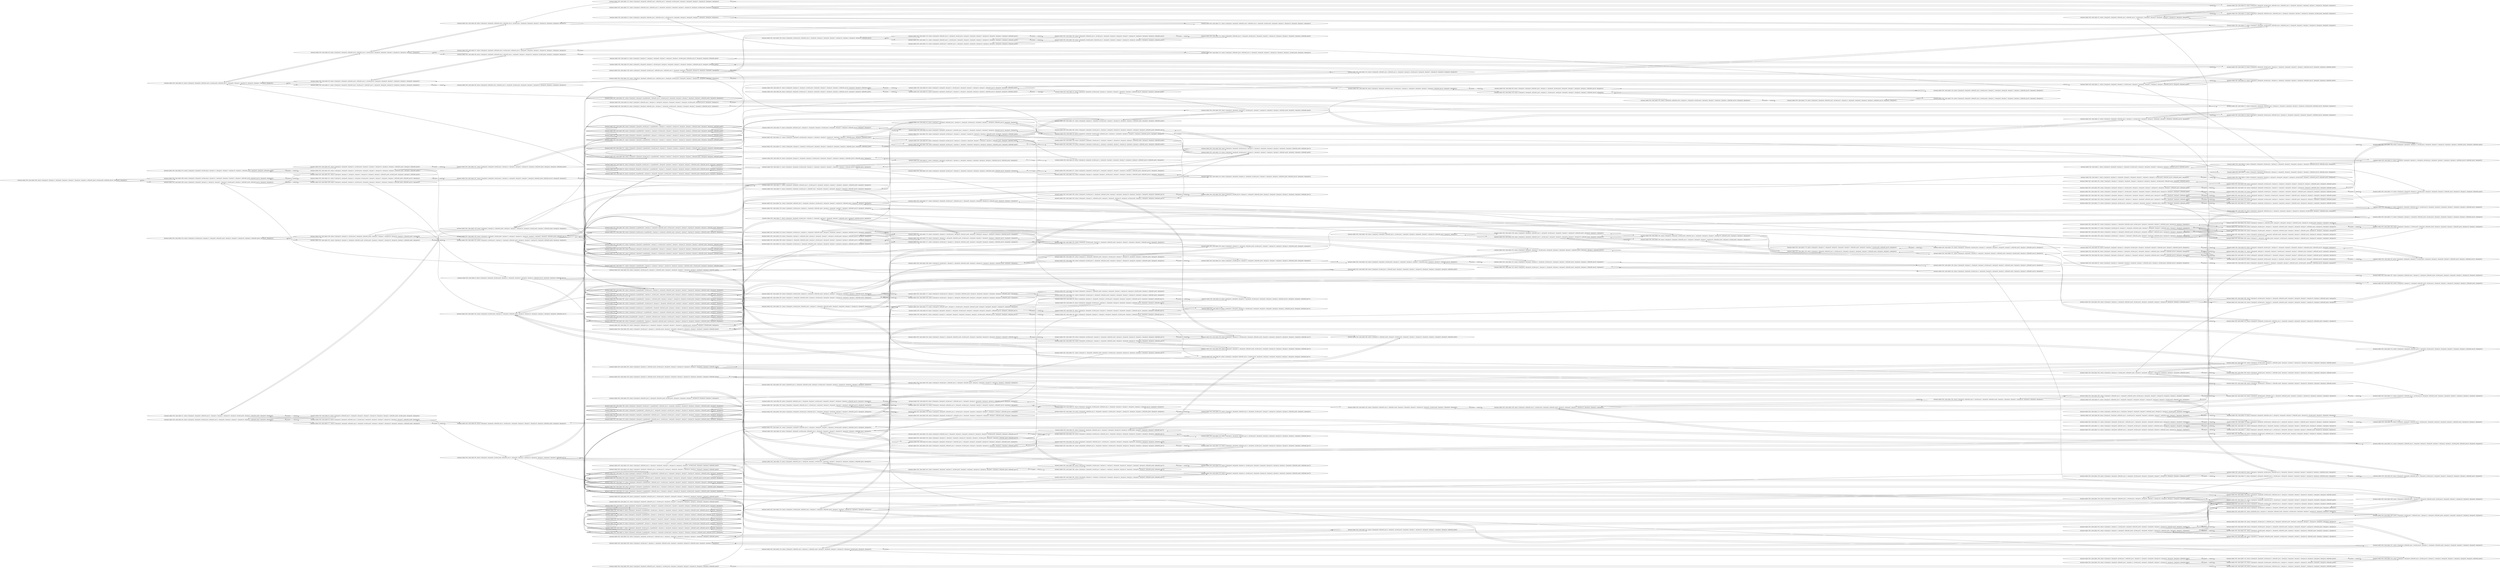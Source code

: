 digraph {
rankdir="LR"
s400[label="(instance index=550, state index=400, atoms={clear(pos3), clear(pos11), clear(pos9), clear(pos2), clear(pos7), clear(pos4), clear(pos1), at(block01,pos6), at(robot,pos8), at(block01,pos10), clear(pos0), clear(pos5)})"]
s55[label="(instance index=550, state index=55, atoms={clear(pos3), at(block01,pos11), clear(pos9), clear(pos2), clear(pos7), clear(pos10), clear(pos4), clear(pos1), at(block01,pos6), at(robot,pos8), clear(pos0), clear(pos5)})"]
s17[label="(instance index=550, state index=17, atoms={clear(pos3), clear(pos8), at(block01,pos11), at(robot,pos10), clear(pos9), clear(pos2), clear(pos7), clear(pos4), clear(pos1), at(block01,pos6), clear(pos0), clear(pos5)})"]
s387[label="(instance index=550, state index=387, atoms={clear(pos3), clear(pos11), clear(pos2), clear(pos7), clear(pos10), clear(pos4), clear(pos1), at(block01,pos6), at(robot,pos8), clear(pos0), clear(pos5), at(block01,pos9)})"]
s84[label="(instance index=550, state index=84, atoms={clear(pos3), clear(pos8), at(robot,pos4), at(block01,pos11), clear(pos9), clear(pos2), clear(pos7), clear(pos10), clear(pos1), at(block01,pos6), clear(pos0), clear(pos5)})"]
s31[label="(instance index=550, state index=31, atoms={clear(pos3), clear(pos8), at(block01,pos11), clear(pos2), clear(pos7), clear(pos10), clear(pos4), at(robot,pos9), clear(pos1), at(block01,pos6), clear(pos0), clear(pos5)})"]
s374[label="(instance index=550, state index=374, atoms={clear(pos3), clear(pos8), at(robot,pos4), clear(pos11), clear(pos2), clear(pos7), clear(pos10), clear(pos1), at(block01,pos6), clear(pos0), clear(pos5), at(block01,pos9)})"]
s408[label="(instance index=550, state index=408, atoms={clear(pos3), clear(pos8), at(robot,pos4), clear(pos11), clear(pos9), clear(pos2), clear(pos7), clear(pos1), at(block01,pos6), at(block01,pos10), clear(pos0), clear(pos5)})"]
s389[label="(instance index=550, state index=389, atoms={clear(pos3), clear(pos8), clear(pos11), clear(pos2), clear(pos7), clear(pos4), at(robot,pos9), clear(pos1), at(block01,pos6), at(block01,pos10), clear(pos0), clear(pos5)})"]
s254[label="(instance index=550, state index=254, atoms={clear(pos3), at(robot,pos4), clear(pos11), clear(pos9), at(block01,pos8), clear(pos2), clear(pos7), clear(pos10), clear(pos1), at(block01,pos6), clear(pos0), clear(pos5)})"]
s32[label="(instance index=550, state index=32, atoms={clear(pos3), clear(pos8), at(block01,pos2), at(robot,pos6), at(block01,pos11), clear(pos9), clear(pos7), clear(pos10), clear(pos4), clear(pos1), clear(pos0), clear(pos5)})"]
s399[label="(instance index=550, state index=399, atoms={clear(pos3), clear(pos8), clear(pos11), at(robot,pos5), clear(pos9), clear(pos2), clear(pos7), clear(pos4), clear(pos1), at(block01,pos6), at(block01,pos10), clear(pos0)})"]
s117[label="(instance index=550, state index=117, atoms={clear(pos3), clear(pos8), at(block01,pos11), clear(pos9), at(robot,pos0), clear(pos2), clear(pos7), clear(pos10), clear(pos4), clear(pos1), at(block01,pos6), clear(pos5)})"]
s54[label="(instance index=550, state index=54, atoms={clear(pos3), clear(pos8), at(block01,pos11), at(robot,pos5), clear(pos9), clear(pos2), clear(pos7), clear(pos10), clear(pos4), clear(pos1), at(block01,pos6), clear(pos0)})"]
s353[label="(instance index=550, state index=353, atoms={clear(pos3), clear(pos8), clear(pos11), at(robot,pos5), clear(pos2), clear(pos7), clear(pos10), clear(pos4), clear(pos1), at(block01,pos6), clear(pos0), at(block01,pos9)})"]
s352[label="(instance index=550, state index=352, atoms={clear(pos3), clear(pos8), clear(pos11), at(robot,pos0), clear(pos2), clear(pos7), clear(pos10), clear(pos4), clear(pos1), at(block01,pos6), clear(pos5), at(block01,pos9)})"]
s412[label="(instance index=550, state index=412, atoms={clear(pos3), clear(pos8), clear(pos11), clear(pos9), at(robot,pos0), clear(pos2), clear(pos7), clear(pos4), clear(pos1), at(block01,pos6), at(block01,pos10), clear(pos5)})"]
s291[label="(instance index=550, state index=291, atoms={clear(pos3), clear(pos11), clear(pos9), at(block01,pos8), at(robot,pos0), clear(pos2), clear(pos7), clear(pos10), clear(pos4), clear(pos1), at(block01,pos6), clear(pos5)})"]
s206[label="(instance index=550, state index=206, atoms={clear(pos3), clear(pos11), at(robot,pos5), clear(pos9), at(block01,pos8), clear(pos2), clear(pos7), clear(pos10), clear(pos4), clear(pos1), at(block01,pos6), clear(pos0)})"]
s58[label="(instance index=550, state index=58, atoms={clear(pos3), clear(pos8), at(block01,pos2), at(block01,pos11), at(robot,pos10), clear(pos9), clear(pos6), clear(pos7), clear(pos4), clear(pos1), clear(pos0), clear(pos5)})"]
s57[label="(instance index=550, state index=57, atoms={clear(pos3), clear(pos8), at(block01,pos2), at(robot,pos7), at(block01,pos11), clear(pos9), clear(pos6), clear(pos10), clear(pos4), clear(pos1), clear(pos0), clear(pos5)})"]
s56[label="(instance index=550, state index=56, atoms={clear(pos3), clear(pos8), at(block01,pos2), at(block01,pos11), at(robot,pos5), clear(pos9), clear(pos6), clear(pos7), clear(pos10), clear(pos4), clear(pos1), clear(pos0)})"]
s253[label="(instance index=550, state index=253, atoms={clear(pos3), at(robot,pos1), clear(pos11), clear(pos9), at(block01,pos8), clear(pos2), clear(pos7), clear(pos10), clear(pos4), at(block01,pos6), clear(pos0), clear(pos5)})"]
s83[label="(instance index=550, state index=83, atoms={clear(pos3), clear(pos8), at(block01,pos11), at(robot,pos1), clear(pos9), clear(pos2), clear(pos7), clear(pos10), clear(pos4), at(block01,pos6), clear(pos0), clear(pos5)})"]
s321[label="(instance index=550, state index=321, atoms={clear(pos3), clear(pos8), at(robot,pos1), clear(pos11), clear(pos2), clear(pos7), clear(pos10), clear(pos4), at(block01,pos6), clear(pos0), clear(pos5), at(block01,pos9)})"]
s158[label="(instance index=550, state index=158, atoms={clear(pos3), clear(pos11), at(block01,pos8), clear(pos2), clear(pos7), clear(pos10), clear(pos4), at(robot,pos9), clear(pos1), at(block01,pos6), clear(pos0), clear(pos5)})"]
s407[label="(instance index=550, state index=407, atoms={clear(pos3), clear(pos8), at(robot,pos1), clear(pos11), clear(pos9), clear(pos2), clear(pos7), clear(pos4), at(block01,pos6), at(block01,pos10), clear(pos0), clear(pos5)})"]
s9[label="(instance index=550, state index=9, atoms={clear(pos3), clear(pos8), at(robot,pos6), clear(pos11), clear(pos9), clear(pos2), clear(pos4), clear(pos1), at(block01,pos10), clear(pos0), clear(pos5), at(block01,pos7)})"]
s85[label="(instance index=550, state index=85, atoms={clear(pos3), clear(pos8), at(robot,pos6), at(block01,pos11), clear(pos9), clear(pos2), clear(pos10), clear(pos4), clear(pos1), clear(pos0), clear(pos5), at(block01,pos7)})"]
s359[label="(instance index=550, state index=359, atoms={clear(pos3), clear(pos8), at(robot,pos6), clear(pos11), clear(pos2), clear(pos10), clear(pos4), clear(pos1), clear(pos0), clear(pos5), at(block01,pos9), at(block01,pos7)})"]
s255[label="(instance index=550, state index=255, atoms={clear(pos3), at(robot,pos6), clear(pos11), clear(pos9), at(block01,pos8), clear(pos2), clear(pos10), clear(pos4), clear(pos1), clear(pos0), clear(pos5), at(block01,pos7)})"]
s88[label="(instance index=550, state index=88, atoms={clear(pos3), clear(pos8), at(block01,pos2), at(block01,pos11), clear(pos6), clear(pos7), clear(pos10), clear(pos4), at(robot,pos9), clear(pos1), clear(pos0), clear(pos5)})"]
s89[label="(instance index=550, state index=89, atoms={clear(pos8), at(block01,pos2), at(block01,pos11), clear(pos9), at(robot,pos3), clear(pos6), clear(pos7), clear(pos10), clear(pos4), clear(pos1), clear(pos0), clear(pos5)})"]
s86[label="(instance index=550, state index=86, atoms={clear(pos3), clear(pos8), at(block01,pos2), at(block01,pos11), at(robot,pos1), clear(pos9), clear(pos6), clear(pos7), clear(pos10), clear(pos4), clear(pos0), clear(pos5)})"]
s87[label="(instance index=550, state index=87, atoms={clear(pos3), clear(pos8), at(block01,pos2), at(robot,pos4), at(block01,pos11), clear(pos9), clear(pos6), clear(pos7), clear(pos10), clear(pos1), clear(pos0), clear(pos5)})"]
s292[label="(instance index=550, state index=292, atoms={clear(pos3), clear(pos11), clear(pos9), at(block01,pos8), at(robot,pos2), clear(pos7), clear(pos10), clear(pos4), clear(pos1), at(block01,pos6), clear(pos0), clear(pos5)})"]
s118[label="(instance index=550, state index=118, atoms={clear(pos3), clear(pos8), at(block01,pos11), clear(pos9), at(robot,pos2), clear(pos7), clear(pos10), clear(pos4), clear(pos1), at(block01,pos6), clear(pos0), clear(pos5)})"]
s285[label="(instance index=550, state index=285, atoms={clear(pos3), clear(pos8), clear(pos11), at(robot,pos2), clear(pos7), clear(pos10), clear(pos4), clear(pos1), at(block01,pos6), clear(pos0), clear(pos5), at(block01,pos9)})"]
s116[label="(instance index=550, state index=116, atoms={clear(pos3), clear(pos8), at(robot,pos10), clear(pos11), clear(pos2), clear(pos7), clear(pos4), clear(pos1), at(block01,pos6), clear(pos0), clear(pos5), at(block01,pos9)})"]
s413[label="(instance index=550, state index=413, atoms={clear(pos3), clear(pos8), clear(pos11), clear(pos9), at(robot,pos2), clear(pos7), clear(pos4), clear(pos1), at(block01,pos6), at(block01,pos10), clear(pos0), clear(pos5)})"]
s207[label="(instance index=550, state index=207, atoms={clear(pos3), at(robot,pos10), clear(pos11), clear(pos9), at(block01,pos8), clear(pos2), clear(pos7), clear(pos4), clear(pos1), at(block01,pos6), clear(pos0), clear(pos5)})"]
s19[label="(instance index=550, state index=19, atoms={clear(pos3), clear(pos8), clear(pos11), at(robot,pos5), clear(pos9), clear(pos2), clear(pos6), clear(pos4), clear(pos1), at(block01,pos10), clear(pos0), at(block01,pos7)})"]
s18[label="(instance index=550, state index=18, atoms={clear(pos3), clear(pos8), clear(pos11), clear(pos9), at(robot,pos2), clear(pos6), clear(pos4), clear(pos1), at(block01,pos10), clear(pos0), clear(pos5), at(block01,pos7)})"]
s119[label="(instance index=550, state index=119, atoms={clear(pos3), clear(pos8), at(block01,pos11), clear(pos9), at(robot,pos2), clear(pos6), clear(pos10), clear(pos4), clear(pos1), clear(pos0), clear(pos5), at(block01,pos7)})"]
s62[label="(instance index=550, state index=62, atoms={clear(pos3), clear(pos8), at(block01,pos11), at(robot,pos10), clear(pos9), clear(pos2), clear(pos6), clear(pos4), clear(pos1), clear(pos0), clear(pos5), at(block01,pos7)})"]
s120[label="(instance index=550, state index=120, atoms={clear(pos3), clear(pos8), at(block01,pos11), at(robot,pos5), clear(pos9), clear(pos2), clear(pos6), clear(pos10), clear(pos4), clear(pos1), clear(pos0), at(block01,pos7)})"]
s380[label="(instance index=550, state index=380, atoms={clear(pos3), clear(pos8), at(robot,pos10), clear(pos11), clear(pos2), clear(pos6), clear(pos4), clear(pos1), clear(pos0), clear(pos5), at(block01,pos9), at(block01,pos7)})"]
s379[label="(instance index=550, state index=379, atoms={clear(pos3), clear(pos8), clear(pos11), at(robot,pos5), clear(pos2), clear(pos6), clear(pos10), clear(pos4), clear(pos1), clear(pos0), at(block01,pos9), at(block01,pos7)})"]
s378[label="(instance index=550, state index=378, atoms={clear(pos3), clear(pos8), clear(pos11), at(robot,pos2), clear(pos6), clear(pos10), clear(pos4), clear(pos1), clear(pos0), clear(pos5), at(block01,pos9), at(block01,pos7)})"]
s295[label="(instance index=550, state index=295, atoms={clear(pos3), at(robot,pos10), clear(pos11), clear(pos9), at(block01,pos8), clear(pos2), clear(pos6), clear(pos4), clear(pos1), clear(pos0), clear(pos5), at(block01,pos7)})"]
s294[label="(instance index=550, state index=294, atoms={clear(pos3), clear(pos11), at(robot,pos5), clear(pos9), at(block01,pos8), clear(pos2), clear(pos6), clear(pos10), clear(pos4), clear(pos1), clear(pos0), at(block01,pos7)})"]
s293[label="(instance index=550, state index=293, atoms={clear(pos3), clear(pos11), clear(pos9), at(block01,pos8), at(robot,pos2), clear(pos6), clear(pos10), clear(pos4), clear(pos1), clear(pos0), clear(pos5), at(block01,pos7)})"]
s123[label="(instance index=550, state index=123, atoms={clear(pos3), at(block01,pos2), at(block01,pos11), clear(pos9), clear(pos6), clear(pos7), clear(pos10), clear(pos4), clear(pos1), at(robot,pos8), clear(pos0), clear(pos5)})"]
s121[label="(instance index=550, state index=121, atoms={clear(pos3), clear(pos8), at(block01,pos2), at(block01,pos11), clear(pos9), at(robot,pos0), clear(pos6), clear(pos7), clear(pos10), clear(pos4), clear(pos1), clear(pos5)})"]
s122[label="(instance index=550, state index=122, atoms={clear(pos8), at(block01,pos11), clear(pos9), at(robot,pos2), clear(pos6), clear(pos7), clear(pos10), clear(pos4), clear(pos1), clear(pos0), clear(pos5), at(block01,pos3)})"]
s417[label="(instance index=550, state index=417, atoms={clear(pos3), clear(pos8), at(robot,pos11), clear(pos9), clear(pos2), clear(pos7), clear(pos4), clear(pos1), at(block01,pos6), at(block01,pos10), clear(pos0), clear(pos5)})"]
s415[label="(instance index=550, state index=415, atoms={clear(pos8), clear(pos11), clear(pos9), clear(pos2), at(robot,pos3), clear(pos7), clear(pos4), clear(pos1), at(block01,pos6), at(block01,pos10), clear(pos0), clear(pos5)})"]
s221[label="(instance index=550, state index=221, atoms={clear(pos3), at(robot,pos11), clear(pos9), at(block01,pos8), clear(pos2), clear(pos6), clear(pos7), clear(pos10), clear(pos4), clear(pos1), at(block01,pos5), clear(pos0)})"]
s159[label="(instance index=550, state index=159, atoms={clear(pos8), at(block01,pos11), clear(pos9), clear(pos2), at(robot,pos3), clear(pos7), clear(pos10), clear(pos4), clear(pos1), at(block01,pos6), clear(pos0), clear(pos5)})"]
s247[label="(instance index=550, state index=247, atoms={clear(pos8), clear(pos11), clear(pos2), at(robot,pos3), clear(pos7), clear(pos10), clear(pos4), clear(pos1), at(block01,pos6), clear(pos0), clear(pos5), at(block01,pos9)})"]
s63[label="(instance index=550, state index=63, atoms={clear(pos3), clear(pos8), at(robot,pos11), clear(pos9), clear(pos2), clear(pos6), clear(pos7), clear(pos4), clear(pos1), at(block01,pos10), at(block01,pos5), clear(pos0)})"]
s128[label="(instance index=550, state index=128, atoms={clear(pos3), clear(pos8), at(robot,pos11), clear(pos2), clear(pos6), clear(pos7), clear(pos10), clear(pos4), clear(pos1), at(block01,pos5), clear(pos0), at(block01,pos9)})"]
s325[label="(instance index=550, state index=325, atoms={clear(pos11), clear(pos9), at(block01,pos8), clear(pos2), at(robot,pos3), clear(pos7), clear(pos10), clear(pos4), clear(pos1), at(block01,pos6), clear(pos0), clear(pos5)})"]
s156[label="(instance index=550, state index=156, atoms={clear(pos3), clear(pos8), at(robot,pos11), clear(pos2), clear(pos7), clear(pos10), clear(pos4), clear(pos1), at(block01,pos6), clear(pos0), clear(pos5), at(block01,pos9)})"]
s256[label="(instance index=550, state index=256, atoms={clear(pos3), at(robot,pos11), clear(pos9), at(block01,pos8), clear(pos2), clear(pos7), clear(pos10), clear(pos4), clear(pos1), at(block01,pos6), clear(pos0), clear(pos5)})"]
s129[label="(instance index=550, state index=129, atoms={clear(pos3), clear(pos11), at(block01,pos8), clear(pos2), clear(pos6), clear(pos7), clear(pos10), clear(pos4), at(robot,pos9), clear(pos1), at(block01,pos5), clear(pos0)})"]
s225[label="(instance index=550, state index=225, atoms={clear(pos3), at(robot,pos6), clear(pos11), clear(pos9), at(block01,pos8), clear(pos2), clear(pos7), clear(pos4), clear(pos1), at(block01,pos10), clear(pos0), clear(pos5)})"]
s91[label="(instance index=550, state index=91, atoms={clear(pos3), clear(pos8), at(robot,pos6), at(block01,pos11), clear(pos9), clear(pos2), clear(pos7), clear(pos4), clear(pos1), at(block01,pos10), clear(pos0), clear(pos5)})"]
s24[label="(instance index=550, state index=24, atoms={clear(pos3), clear(pos8), at(robot,pos6), clear(pos11), clear(pos2), clear(pos7), clear(pos4), clear(pos1), at(block01,pos10), clear(pos0), clear(pos5), at(block01,pos9)})"]
s26[label="(instance index=550, state index=26, atoms={clear(pos3), clear(pos8), at(robot,pos6), at(block01,pos1), clear(pos11), clear(pos9), clear(pos2), clear(pos7), clear(pos4), at(block01,pos10), clear(pos0), clear(pos5)})"]
s36[label="(instance index=550, state index=36, atoms={clear(pos3), clear(pos8), clear(pos11), clear(pos2), clear(pos6), clear(pos4), at(robot,pos9), clear(pos1), at(block01,pos10), clear(pos0), clear(pos5), at(block01,pos7)})"]
s35[label="(instance index=550, state index=35, atoms={clear(pos3), clear(pos8), at(robot,pos4), clear(pos11), clear(pos9), clear(pos2), clear(pos6), clear(pos1), at(block01,pos10), clear(pos0), clear(pos5), at(block01,pos7)})"]
s33[label="(instance index=550, state index=33, atoms={clear(pos3), clear(pos8), at(robot,pos1), clear(pos11), clear(pos9), clear(pos2), clear(pos6), clear(pos4), at(block01,pos10), clear(pos0), clear(pos5), at(block01,pos7)})"]
s34[label="(instance index=550, state index=34, atoms={clear(pos8), clear(pos11), clear(pos9), clear(pos2), at(robot,pos3), clear(pos6), clear(pos4), clear(pos1), at(block01,pos10), clear(pos0), clear(pos5), at(block01,pos7)})"]
s161[label="(instance index=550, state index=161, atoms={clear(pos8), at(block01,pos11), clear(pos9), clear(pos2), at(robot,pos3), clear(pos6), clear(pos10), clear(pos4), clear(pos1), clear(pos0), clear(pos5), at(block01,pos7)})"]
s160[label="(instance index=550, state index=160, atoms={clear(pos3), clear(pos8), at(block01,pos11), at(robot,pos1), clear(pos9), clear(pos2), clear(pos6), clear(pos10), clear(pos4), clear(pos0), clear(pos5), at(block01,pos7)})"]
s92[label="(instance index=550, state index=92, atoms={clear(pos3), clear(pos8), at(block01,pos11), clear(pos2), clear(pos6), clear(pos10), clear(pos4), at(robot,pos9), clear(pos1), clear(pos0), clear(pos5), at(block01,pos7)})"]
s162[label="(instance index=550, state index=162, atoms={clear(pos3), clear(pos8), at(robot,pos4), at(block01,pos11), clear(pos9), clear(pos2), clear(pos6), clear(pos10), clear(pos1), clear(pos0), clear(pos5), at(block01,pos7)})"]
s393[label="(instance index=550, state index=393, atoms={clear(pos3), clear(pos8), at(robot,pos11), clear(pos2), clear(pos6), clear(pos10), clear(pos4), clear(pos1), clear(pos0), clear(pos5), at(block01,pos9), at(block01,pos7)})"]
s329[label="(instance index=550, state index=329, atoms={clear(pos3), clear(pos11), at(block01,pos8), clear(pos2), clear(pos6), clear(pos10), clear(pos4), at(robot,pos9), clear(pos1), clear(pos0), clear(pos5), at(block01,pos7)})"]
s390[label="(instance index=550, state index=390, atoms={clear(pos3), clear(pos8), at(robot,pos1), clear(pos11), clear(pos2), clear(pos6), clear(pos10), clear(pos4), clear(pos0), clear(pos5), at(block01,pos9), at(block01,pos7)})"]
s392[label="(instance index=550, state index=392, atoms={clear(pos3), clear(pos8), at(robot,pos4), clear(pos11), clear(pos2), clear(pos6), clear(pos10), clear(pos1), clear(pos0), clear(pos5), at(block01,pos9), at(block01,pos7)})"]
s391[label="(instance index=550, state index=391, atoms={clear(pos8), clear(pos11), clear(pos2), at(robot,pos3), clear(pos6), clear(pos10), clear(pos4), clear(pos1), clear(pos0), clear(pos5), at(block01,pos9), at(block01,pos7)})"]
s330[label="(instance index=550, state index=330, atoms={clear(pos3), at(robot,pos11), clear(pos9), at(block01,pos8), clear(pos2), clear(pos6), clear(pos10), clear(pos4), clear(pos1), clear(pos0), clear(pos5), at(block01,pos7)})"]
s326[label="(instance index=550, state index=326, atoms={clear(pos3), at(robot,pos1), clear(pos11), clear(pos9), at(block01,pos8), clear(pos2), clear(pos6), clear(pos10), clear(pos4), clear(pos0), clear(pos5), at(block01,pos7)})"]
s328[label="(instance index=550, state index=328, atoms={clear(pos3), at(robot,pos4), clear(pos11), clear(pos9), at(block01,pos8), clear(pos2), clear(pos6), clear(pos10), clear(pos1), clear(pos0), clear(pos5), at(block01,pos7)})"]
s327[label="(instance index=550, state index=327, atoms={clear(pos11), clear(pos9), at(block01,pos8), clear(pos2), at(robot,pos3), clear(pos6), clear(pos10), clear(pos4), clear(pos1), clear(pos0), clear(pos5), at(block01,pos7)})"]
s164[label="(instance index=550, state index=164, atoms={clear(pos8), at(robot,pos6), at(block01,pos11), clear(pos9), clear(pos2), clear(pos7), clear(pos10), clear(pos4), clear(pos1), clear(pos0), clear(pos5), at(block01,pos3)})"]
s163[label="(instance index=550, state index=163, atoms={clear(pos8), at(block01,pos11), at(robot,pos1), clear(pos9), clear(pos2), clear(pos6), clear(pos7), clear(pos10), clear(pos4), clear(pos0), clear(pos5), at(block01,pos3)})"]
s416[label="(instance index=550, state index=416, atoms={clear(pos3), clear(pos8), at(robot,pos7), clear(pos11), clear(pos9), clear(pos2), clear(pos4), clear(pos1), at(block01,pos6), at(block01,pos10), clear(pos0), clear(pos5)})"]
s37[label="(instance index=550, state index=37, atoms={clear(pos3), clear(pos8), at(robot,pos7), clear(pos11), clear(pos9), clear(pos2), clear(pos6), clear(pos4), clear(pos1), at(block01,pos10), at(block01,pos5), clear(pos0)})"]
s265[label="(instance index=550, state index=265, atoms={clear(pos3), at(robot,pos7), clear(pos11), clear(pos9), at(block01,pos8), clear(pos2), clear(pos6), clear(pos10), clear(pos4), clear(pos1), at(block01,pos5), clear(pos0)})"]
s171[label="(instance index=550, state index=171, atoms={clear(pos3), at(robot,pos10), clear(pos11), clear(pos9), at(block01,pos8), clear(pos2), clear(pos6), clear(pos7), clear(pos4), clear(pos1), at(block01,pos5), clear(pos0)})"]
s208[label="(instance index=550, state index=208, atoms={clear(pos3), clear(pos8), at(robot,pos7), at(block01,pos11), clear(pos9), clear(pos2), clear(pos10), clear(pos4), clear(pos1), at(block01,pos6), clear(pos0), clear(pos5)})"]
s296[label="(instance index=550, state index=296, atoms={clear(pos3), at(robot,pos7), clear(pos11), clear(pos9), at(block01,pos8), clear(pos2), clear(pos10), clear(pos4), clear(pos1), at(block01,pos6), clear(pos0), clear(pos5)})"]
s169[label="(instance index=550, state index=169, atoms={clear(pos3), clear(pos8), at(robot,pos7), clear(pos11), clear(pos2), clear(pos6), clear(pos10), clear(pos4), clear(pos1), at(block01,pos5), clear(pos0), at(block01,pos9)})"]
s49[label="(instance index=550, state index=49, atoms={clear(pos3), clear(pos8), at(robot,pos7), at(block01,pos11), clear(pos9), clear(pos2), clear(pos6), clear(pos10), clear(pos4), clear(pos1), at(block01,pos5), clear(pos0)})"]
s93[label="(instance index=550, state index=93, atoms={clear(pos3), clear(pos8), at(robot,pos10), clear(pos11), clear(pos2), clear(pos6), clear(pos7), clear(pos4), clear(pos1), at(block01,pos5), clear(pos0), at(block01,pos9)})"]
s202[label="(instance index=550, state index=202, atoms={clear(pos3), clear(pos8), at(robot,pos7), clear(pos11), clear(pos2), clear(pos10), clear(pos4), clear(pos1), at(block01,pos6), clear(pos0), clear(pos5), at(block01,pos9)})"]
s172[label="(instance index=550, state index=172, atoms={clear(pos3), at(block01,pos1), clear(pos11), at(robot,pos5), clear(pos9), at(block01,pos8), clear(pos2), clear(pos6), clear(pos7), clear(pos10), clear(pos4), clear(pos0)})"]
s270[label="(instance index=550, state index=270, atoms={clear(pos3), clear(pos11), clear(pos9), at(block01,pos8), at(robot,pos2), clear(pos6), clear(pos7), clear(pos4), clear(pos1), at(block01,pos10), clear(pos0), clear(pos5)})"]
s174[label="(instance index=550, state index=174, atoms={clear(pos3), clear(pos11), at(robot,pos5), clear(pos9), at(block01,pos8), clear(pos2), clear(pos6), clear(pos7), clear(pos4), clear(pos1), at(block01,pos10), clear(pos0)})"]
s271[label="(instance index=550, state index=271, atoms={clear(pos3), at(robot,pos7), clear(pos11), clear(pos9), at(block01,pos8), clear(pos2), clear(pos6), clear(pos4), clear(pos1), at(block01,pos10), clear(pos0), clear(pos5)})"]
s60[label="(instance index=550, state index=60, atoms={clear(pos3), clear(pos8), at(robot,pos7), at(block01,pos11), clear(pos9), clear(pos2), clear(pos6), clear(pos4), clear(pos1), at(block01,pos10), clear(pos0), clear(pos5)})"]
s125[label="(instance index=550, state index=125, atoms={clear(pos3), clear(pos8), at(block01,pos11), at(robot,pos5), clear(pos9), clear(pos2), clear(pos6), clear(pos7), clear(pos4), clear(pos1), at(block01,pos10), clear(pos0)})"]
s124[label="(instance index=550, state index=124, atoms={clear(pos3), clear(pos8), at(block01,pos11), clear(pos9), at(robot,pos2), clear(pos6), clear(pos7), clear(pos4), clear(pos1), at(block01,pos10), clear(pos0), clear(pos5)})"]
s42[label="(instance index=550, state index=42, atoms={clear(pos3), clear(pos8), at(robot,pos7), clear(pos11), clear(pos2), clear(pos6), clear(pos4), clear(pos1), at(block01,pos10), clear(pos0), clear(pos5), at(block01,pos9)})"]
s40[label="(instance index=550, state index=40, atoms={clear(pos3), clear(pos8), clear(pos11), at(robot,pos2), clear(pos6), clear(pos7), clear(pos4), clear(pos1), at(block01,pos10), clear(pos0), clear(pos5), at(block01,pos9)})"]
s46[label="(instance index=550, state index=46, atoms={clear(pos3), clear(pos8), at(robot,pos7), at(block01,pos1), clear(pos11), clear(pos9), clear(pos2), clear(pos6), clear(pos4), at(block01,pos10), clear(pos0), clear(pos5)})"]
s45[label="(instance index=550, state index=45, atoms={clear(pos3), clear(pos8), at(block01,pos1), clear(pos11), clear(pos9), at(robot,pos2), clear(pos6), clear(pos7), clear(pos4), at(block01,pos10), clear(pos0), clear(pos5)})"]
s61[label="(instance index=550, state index=61, atoms={clear(pos3), clear(pos11), clear(pos9), clear(pos2), clear(pos6), clear(pos4), clear(pos1), at(robot,pos8), at(block01,pos10), clear(pos0), clear(pos5), at(block01,pos7)})"]
s59[label="(instance index=550, state index=59, atoms={clear(pos3), clear(pos8), clear(pos11), clear(pos9), at(robot,pos0), clear(pos2), clear(pos6), clear(pos4), clear(pos1), at(block01,pos10), clear(pos5), at(block01,pos7)})"]
s209[label="(instance index=550, state index=209, atoms={clear(pos3), clear(pos8), at(block01,pos11), clear(pos9), at(robot,pos0), clear(pos2), clear(pos6), clear(pos10), clear(pos4), clear(pos1), clear(pos5), at(block01,pos7)})"]
s126[label="(instance index=550, state index=126, atoms={clear(pos3), at(block01,pos11), clear(pos9), clear(pos2), clear(pos6), clear(pos10), clear(pos4), clear(pos1), at(robot,pos8), clear(pos0), clear(pos5), at(block01,pos7)})"]
s401[label="(instance index=550, state index=401, atoms={clear(pos3), clear(pos8), clear(pos11), at(robot,pos0), clear(pos2), clear(pos6), clear(pos10), clear(pos4), clear(pos1), clear(pos5), at(block01,pos9), at(block01,pos7)})"]
s402[label="(instance index=550, state index=402, atoms={clear(pos3), clear(pos11), clear(pos2), clear(pos6), clear(pos10), clear(pos4), clear(pos1), at(robot,pos8), clear(pos0), clear(pos5), at(block01,pos9), at(block01,pos7)})"]
s277[label="(instance index=550, state index=277, atoms={clear(pos3), clear(pos8), at(robot,pos7), at(block01,pos11), clear(pos9), clear(pos2), clear(pos6), clear(pos10), at(block01,pos0), clear(pos4), clear(pos1), clear(pos5)})"]
s355[label="(instance index=550, state index=355, atoms={clear(pos3), clear(pos11), clear(pos9), at(block01,pos8), at(robot,pos0), clear(pos2), clear(pos6), clear(pos10), clear(pos4), clear(pos1), clear(pos5), at(block01,pos7)})"]
s283[label="(instance index=550, state index=283, atoms={clear(pos3), at(robot,pos7), at(block01,pos11), clear(pos9), at(block01,pos8), clear(pos2), clear(pos6), clear(pos10), clear(pos4), clear(pos1), clear(pos0), clear(pos5)})"]
s211[label="(instance index=550, state index=211, atoms={clear(pos8), at(block01,pos11), at(robot,pos5), clear(pos9), clear(pos2), clear(pos6), clear(pos7), clear(pos10), clear(pos4), clear(pos1), clear(pos0), at(block01,pos3)})"]
s212[label="(instance index=550, state index=212, atoms={clear(pos8), at(robot,pos7), at(block01,pos11), clear(pos9), clear(pos2), clear(pos6), clear(pos10), clear(pos4), clear(pos1), clear(pos0), clear(pos5), at(block01,pos3)})"]
s210[label="(instance index=550, state index=210, atoms={clear(pos8), at(block01,pos11), clear(pos9), at(robot,pos0), clear(pos2), clear(pos6), clear(pos7), clear(pos10), clear(pos4), clear(pos1), clear(pos5), at(block01,pos3)})"]
s21[label="(instance index=550, state index=21, atoms={clear(pos3), clear(pos8), at(robot,pos6), clear(pos11), clear(pos9), clear(pos2), clear(pos7), clear(pos4), clear(pos1), at(block01,pos10), at(block01,pos5), clear(pos0)})"]
s20[label="(instance index=550, state index=20, atoms={clear(pos8), clear(pos11), clear(pos9), clear(pos2), at(robot,pos3), clear(pos6), clear(pos7), clear(pos4), clear(pos1), at(block01,pos10), at(block01,pos5), clear(pos0)})"]
s303[label="(instance index=550, state index=303, atoms={clear(pos11), clear(pos9), at(block01,pos8), clear(pos2), at(robot,pos3), clear(pos6), clear(pos7), clear(pos10), clear(pos4), clear(pos1), at(block01,pos5), clear(pos0)})"]
s220[label="(instance index=550, state index=220, atoms={clear(pos3), at(robot,pos6), clear(pos11), clear(pos9), at(block01,pos8), clear(pos2), clear(pos7), clear(pos10), clear(pos4), clear(pos1), at(block01,pos5), clear(pos0)})"]
s76[label="(instance index=550, state index=76, atoms={clear(pos8), at(block01,pos11), clear(pos9), clear(pos2), at(robot,pos3), clear(pos6), clear(pos7), clear(pos10), clear(pos4), clear(pos1), at(block01,pos5), clear(pos0)})"]
s217[label="(instance index=550, state index=217, atoms={clear(pos8), clear(pos11), clear(pos2), at(robot,pos3), clear(pos6), clear(pos7), clear(pos10), clear(pos4), clear(pos1), at(block01,pos5), clear(pos0), at(block01,pos9)})"]
s28[label="(instance index=550, state index=28, atoms={clear(pos3), clear(pos8), at(robot,pos6), at(block01,pos11), clear(pos9), clear(pos2), clear(pos7), clear(pos10), clear(pos4), clear(pos1), at(block01,pos5), clear(pos0)})"]
s127[label="(instance index=550, state index=127, atoms={clear(pos3), clear(pos8), at(robot,pos6), clear(pos11), clear(pos2), clear(pos7), clear(pos10), clear(pos4), clear(pos1), at(block01,pos5), clear(pos0), at(block01,pos9)})"]
s223[label="(instance index=550, state index=223, atoms={clear(pos3), at(robot,pos6), at(block01,pos1), clear(pos11), clear(pos9), at(block01,pos8), clear(pos2), clear(pos7), clear(pos10), clear(pos4), clear(pos0), clear(pos5)})"]
s222[label="(instance index=550, state index=222, atoms={clear(pos3), at(robot,pos4), at(block01,pos1), clear(pos11), clear(pos9), at(block01,pos8), clear(pos2), clear(pos6), clear(pos7), clear(pos10), clear(pos0), clear(pos5)})"]
s144[label="(instance index=550, state index=144, atoms={clear(pos3), at(block01,pos1), clear(pos11), at(block01,pos8), clear(pos2), clear(pos6), clear(pos7), clear(pos10), clear(pos4), at(robot,pos9), clear(pos0), clear(pos5)})"]
s309[label="(instance index=550, state index=309, atoms={clear(pos11), clear(pos9), at(block01,pos8), clear(pos2), at(robot,pos3), clear(pos6), clear(pos7), clear(pos4), clear(pos1), at(block01,pos10), clear(pos0), clear(pos5)})"]
s224[label="(instance index=550, state index=224, atoms={clear(pos3), at(robot,pos1), clear(pos11), clear(pos9), at(block01,pos8), clear(pos2), clear(pos6), clear(pos7), clear(pos4), at(block01,pos10), clear(pos0), clear(pos5)})"]
s226[label="(instance index=550, state index=226, atoms={clear(pos3), clear(pos11), at(block01,pos8), clear(pos2), clear(pos6), clear(pos7), clear(pos4), at(robot,pos9), clear(pos1), at(block01,pos10), clear(pos0), clear(pos5)})"]
s130[label="(instance index=550, state index=130, atoms={clear(pos3), at(robot,pos4), clear(pos11), clear(pos9), at(block01,pos8), clear(pos2), clear(pos6), clear(pos7), clear(pos1), at(block01,pos10), clear(pos0), clear(pos5)})"]
s310[label="(instance index=550, state index=310, atoms={clear(pos3), at(robot,pos11), clear(pos9), at(block01,pos8), clear(pos2), clear(pos6), clear(pos7), clear(pos4), clear(pos1), at(block01,pos10), clear(pos0), clear(pos5)})"]
s90[label="(instance index=550, state index=90, atoms={clear(pos8), at(block01,pos11), clear(pos9), clear(pos2), at(robot,pos3), clear(pos6), clear(pos7), clear(pos4), clear(pos1), at(block01,pos10), clear(pos0), clear(pos5)})"]
s167[label="(instance index=550, state index=167, atoms={clear(pos3), clear(pos8), at(block01,pos11), clear(pos2), clear(pos6), clear(pos7), clear(pos4), at(robot,pos9), clear(pos1), at(block01,pos10), clear(pos0), clear(pos5)})"]
s165[label="(instance index=550, state index=165, atoms={clear(pos3), clear(pos8), at(block01,pos11), at(robot,pos1), clear(pos9), clear(pos2), clear(pos6), clear(pos7), clear(pos4), at(block01,pos10), clear(pos0), clear(pos5)})"]
s166[label="(instance index=550, state index=166, atoms={clear(pos3), clear(pos8), at(robot,pos4), at(block01,pos11), clear(pos9), clear(pos2), clear(pos6), clear(pos7), clear(pos1), at(block01,pos10), clear(pos0), clear(pos5)})"]
s68[label="(instance index=550, state index=68, atoms={clear(pos3), clear(pos8), at(robot,pos11), clear(pos2), clear(pos6), clear(pos7), clear(pos4), clear(pos1), at(block01,pos10), clear(pos0), clear(pos5), at(block01,pos9)})"]
s67[label="(instance index=550, state index=67, atoms={clear(pos8), clear(pos11), clear(pos2), at(robot,pos3), clear(pos6), clear(pos7), clear(pos4), clear(pos1), at(block01,pos10), clear(pos0), clear(pos5), at(block01,pos9)})"]
s70[label="(instance index=550, state index=70, atoms={clear(pos8), at(block01,pos1), clear(pos11), clear(pos9), clear(pos2), at(robot,pos3), clear(pos6), clear(pos7), clear(pos4), at(block01,pos10), clear(pos0), clear(pos5)})"]
s72[label="(instance index=550, state index=72, atoms={clear(pos3), clear(pos8), at(robot,pos11), at(block01,pos1), clear(pos9), clear(pos2), clear(pos6), clear(pos7), clear(pos4), at(block01,pos10), clear(pos0), clear(pos5)})"]
s71[label="(instance index=550, state index=71, atoms={clear(pos3), clear(pos8), at(robot,pos1), clear(pos11), clear(pos9), clear(pos2), clear(pos6), clear(pos7), at(block01,pos0), clear(pos4), at(block01,pos10), clear(pos5)})"]
s241[label="(instance index=550, state index=241, atoms={clear(pos8), at(block01,pos11), clear(pos9), clear(pos2), at(robot,pos3), clear(pos6), clear(pos7), clear(pos10), at(block01,pos0), clear(pos4), clear(pos1), clear(pos5)})"]
s320[label="(instance index=550, state index=320, atoms={at(block01,pos11), clear(pos9), at(block01,pos8), clear(pos2), at(robot,pos3), clear(pos6), clear(pos7), clear(pos10), clear(pos4), clear(pos1), clear(pos0), clear(pos5)})"]
s258[label="(instance index=550, state index=258, atoms={clear(pos8), at(robot,pos4), at(block01,pos11), clear(pos9), clear(pos2), clear(pos6), clear(pos7), clear(pos10), clear(pos1), clear(pos0), clear(pos5), at(block01,pos3)})"]
s10[label="(instance index=550, state index=10, atoms={clear(pos3), clear(pos8), clear(pos11), clear(pos9), at(robot,pos2), clear(pos6), clear(pos7), clear(pos4), clear(pos1), at(block01,pos10), at(block01,pos5), clear(pos0)})"]
s264[label="(instance index=550, state index=264, atoms={clear(pos3), clear(pos11), clear(pos9), at(block01,pos8), at(robot,pos2), clear(pos6), clear(pos7), clear(pos10), clear(pos4), clear(pos1), at(block01,pos5), clear(pos0)})"]
s168[label="(instance index=550, state index=168, atoms={clear(pos3), clear(pos8), clear(pos11), at(robot,pos2), clear(pos6), clear(pos7), clear(pos10), clear(pos4), clear(pos1), at(block01,pos5), clear(pos0), at(block01,pos9)})"]
s48[label="(instance index=550, state index=48, atoms={clear(pos3), clear(pos8), at(block01,pos11), clear(pos9), at(robot,pos2), clear(pos6), clear(pos7), clear(pos10), clear(pos4), clear(pos1), at(block01,pos5), clear(pos0)})"]
s13[label="(instance index=550, state index=13, atoms={clear(pos3), clear(pos8), at(block01,pos11), at(robot,pos10), clear(pos9), clear(pos2), clear(pos6), clear(pos7), clear(pos4), clear(pos1), at(block01,pos5), clear(pos0)})"]
s38[label="(instance index=550, state index=38, atoms={clear(pos3), clear(pos8), clear(pos11), at(robot,pos5), clear(pos9), clear(pos2), clear(pos6), clear(pos7), at(block01,pos4), clear(pos1), at(block01,pos10), clear(pos0)})"]
s266[label="(instance index=550, state index=266, atoms={clear(pos3), clear(pos11), at(robot,pos5), clear(pos9), at(block01,pos8), clear(pos2), clear(pos6), clear(pos7), at(block01,pos4), clear(pos10), clear(pos1), clear(pos0)})"]
s50[label="(instance index=550, state index=50, atoms={clear(pos3), clear(pos8), at(block01,pos11), at(robot,pos5), clear(pos9), clear(pos2), clear(pos6), clear(pos7), at(block01,pos4), clear(pos10), clear(pos1), clear(pos0)})"]
s170[label="(instance index=550, state index=170, atoms={clear(pos3), clear(pos8), clear(pos11), at(robot,pos5), clear(pos2), clear(pos6), clear(pos7), at(block01,pos4), clear(pos10), clear(pos1), clear(pos0), at(block01,pos9)})"]
s269[label="(instance index=550, state index=269, atoms={clear(pos3), at(robot,pos7), at(block01,pos1), clear(pos11), clear(pos9), at(block01,pos8), clear(pos2), clear(pos6), clear(pos10), clear(pos4), clear(pos0), clear(pos5)})"]
s268[label="(instance index=550, state index=268, atoms={clear(pos3), at(block01,pos1), clear(pos11), clear(pos9), at(block01,pos8), at(robot,pos2), clear(pos6), clear(pos7), clear(pos10), clear(pos4), clear(pos0), clear(pos5)})"]
s187[label="(instance index=550, state index=187, atoms={clear(pos3), at(block01,pos1), at(robot,pos10), clear(pos11), clear(pos9), at(block01,pos8), clear(pos2), clear(pos6), clear(pos7), clear(pos4), clear(pos0), clear(pos5)})"]
s267[label="(instance index=550, state index=267, atoms={clear(pos3), at(block01,pos1), clear(pos11), clear(pos9), at(block01,pos8), at(robot,pos0), clear(pos2), clear(pos6), clear(pos7), clear(pos10), clear(pos4), clear(pos5)})"]
s173[label="(instance index=550, state index=173, atoms={clear(pos3), clear(pos11), clear(pos9), at(block01,pos8), at(robot,pos0), clear(pos2), clear(pos6), clear(pos7), clear(pos4), clear(pos1), at(block01,pos10), clear(pos5)})"]
s272[label="(instance index=550, state index=272, atoms={clear(pos3), at(block01,pos11), at(robot,pos10), clear(pos9), at(block01,pos8), clear(pos2), clear(pos6), clear(pos7), clear(pos4), clear(pos1), clear(pos0), clear(pos5)})"]
s215[label="(instance index=550, state index=215, atoms={clear(pos3), at(block01,pos11), clear(pos9), clear(pos2), clear(pos6), clear(pos7), clear(pos4), clear(pos1), at(robot,pos8), at(block01,pos10), clear(pos0), clear(pos5)})"]
s214[label="(instance index=550, state index=214, atoms={clear(pos3), clear(pos8), at(block01,pos11), clear(pos9), at(robot,pos0), clear(pos2), clear(pos6), clear(pos7), clear(pos4), clear(pos1), at(block01,pos10), clear(pos5)})"]
s104[label="(instance index=550, state index=104, atoms={clear(pos3), clear(pos8), at(block01,pos1), at(robot,pos10), clear(pos11), clear(pos2), clear(pos6), clear(pos7), clear(pos4), clear(pos0), clear(pos5), at(block01,pos9)})"]
s75[label="(instance index=550, state index=75, atoms={clear(pos3), clear(pos8), at(block01,pos11), at(robot,pos1), clear(pos9), clear(pos2), clear(pos6), clear(pos7), clear(pos10), clear(pos4), at(block01,pos5), clear(pos0)})"]
s29[label="(instance index=550, state index=29, atoms={clear(pos3), clear(pos8), at(block01,pos11), clear(pos2), clear(pos6), clear(pos7), clear(pos10), clear(pos4), at(robot,pos9), clear(pos1), at(block01,pos5), clear(pos0)})"]
s4[label="(instance index=550, state index=4, atoms={clear(pos3), clear(pos8), at(robot,pos1), clear(pos11), clear(pos9), clear(pos2), clear(pos6), clear(pos7), clear(pos4), at(block01,pos10), at(block01,pos5), clear(pos0)})"]
s302[label="(instance index=550, state index=302, atoms={clear(pos3), at(robot,pos1), clear(pos11), clear(pos9), at(block01,pos8), clear(pos2), clear(pos6), clear(pos7), clear(pos10), clear(pos4), at(block01,pos5), clear(pos0)})"]
s216[label="(instance index=550, state index=216, atoms={clear(pos3), clear(pos8), at(robot,pos1), clear(pos11), clear(pos2), clear(pos6), clear(pos7), clear(pos10), clear(pos4), at(block01,pos5), clear(pos0), at(block01,pos9)})"]
s5[label="(instance index=550, state index=5, atoms={clear(pos3), clear(pos8), clear(pos11), clear(pos2), clear(pos6), clear(pos7), clear(pos4), at(robot,pos9), clear(pos1), at(block01,pos10), at(block01,pos5), clear(pos0)})"]
s66[label="(instance index=550, state index=66, atoms={clear(pos3), clear(pos8), clear(pos11), clear(pos2), clear(pos6), clear(pos7), at(block01,pos4), at(robot,pos9), clear(pos1), at(block01,pos10), clear(pos0), clear(pos5)})"]
s65[label="(instance index=550, state index=65, atoms={clear(pos3), clear(pos8), at(robot,pos6), clear(pos11), clear(pos9), clear(pos2), clear(pos7), at(block01,pos4), clear(pos1), at(block01,pos10), clear(pos0), clear(pos5)})"]
s64[label="(instance index=550, state index=64, atoms={clear(pos3), clear(pos8), at(robot,pos1), clear(pos11), clear(pos9), clear(pos2), clear(pos6), clear(pos7), at(block01,pos4), at(block01,pos10), clear(pos0), clear(pos5)})"]
s228[label="(instance index=550, state index=228, atoms={clear(pos3), clear(pos11), at(block01,pos8), clear(pos2), clear(pos6), clear(pos7), at(block01,pos4), clear(pos10), at(robot,pos9), clear(pos1), clear(pos0), clear(pos5)})"]
s305[label="(instance index=550, state index=305, atoms={clear(pos3), at(robot,pos6), clear(pos11), clear(pos9), at(block01,pos8), clear(pos2), clear(pos7), at(block01,pos4), clear(pos10), clear(pos1), clear(pos0), clear(pos5)})"]
s304[label="(instance index=550, state index=304, atoms={clear(pos3), at(robot,pos1), clear(pos11), clear(pos9), at(block01,pos8), clear(pos2), clear(pos6), clear(pos7), at(block01,pos4), clear(pos10), clear(pos0), clear(pos5)})"]
s79[label="(instance index=550, state index=79, atoms={clear(pos3), clear(pos8), at(block01,pos11), clear(pos2), clear(pos6), clear(pos7), at(block01,pos4), clear(pos10), at(robot,pos9), clear(pos1), clear(pos0), clear(pos5)})"]
s78[label="(instance index=550, state index=78, atoms={clear(pos3), clear(pos8), at(robot,pos6), at(block01,pos11), clear(pos9), clear(pos2), clear(pos7), at(block01,pos4), clear(pos10), clear(pos1), clear(pos0), clear(pos5)})"]
s77[label="(instance index=550, state index=77, atoms={clear(pos3), clear(pos8), at(block01,pos11), at(robot,pos1), clear(pos9), clear(pos2), clear(pos6), clear(pos7), at(block01,pos4), clear(pos10), clear(pos0), clear(pos5)})"]
s219[label="(instance index=550, state index=219, atoms={clear(pos3), clear(pos8), at(robot,pos6), clear(pos11), clear(pos2), clear(pos7), at(block01,pos4), clear(pos10), clear(pos1), clear(pos0), clear(pos5), at(block01,pos9)})"]
s218[label="(instance index=550, state index=218, atoms={clear(pos3), clear(pos8), at(robot,pos1), clear(pos11), clear(pos2), clear(pos6), clear(pos7), at(block01,pos4), clear(pos10), clear(pos0), clear(pos5), at(block01,pos9)})"]
s307[label="(instance index=550, state index=307, atoms={at(block01,pos1), clear(pos11), clear(pos9), at(block01,pos8), clear(pos2), at(robot,pos3), clear(pos6), clear(pos7), clear(pos10), clear(pos4), clear(pos0), clear(pos5)})"]
s240[label="(instance index=550, state index=240, atoms={clear(pos3), at(robot,pos11), at(block01,pos1), clear(pos9), at(block01,pos8), clear(pos2), clear(pos6), clear(pos7), clear(pos10), clear(pos4), clear(pos0), clear(pos5)})"]
s308[label="(instance index=550, state index=308, atoms={clear(pos3), at(robot,pos1), clear(pos11), clear(pos9), at(block01,pos8), clear(pos2), clear(pos6), clear(pos7), clear(pos10), at(block01,pos0), clear(pos4), clear(pos5)})"]
s245[label="(instance index=550, state index=245, atoms={clear(pos3), at(robot,pos6), at(block01,pos11), clear(pos9), at(block01,pos8), clear(pos2), clear(pos7), clear(pos10), clear(pos4), clear(pos1), clear(pos0), clear(pos5)})"]
s143[label="(instance index=550, state index=143, atoms={clear(pos3), clear(pos8), at(robot,pos11), at(block01,pos1), clear(pos2), clear(pos6), clear(pos7), clear(pos10), clear(pos4), clear(pos0), clear(pos5), at(block01,pos9)})"]
s142[label="(instance index=550, state index=142, atoms={clear(pos3), clear(pos8), at(robot,pos6), at(block01,pos1), clear(pos11), clear(pos2), clear(pos7), clear(pos10), clear(pos4), clear(pos0), clear(pos5), at(block01,pos9)})"]
s51[label="(instance index=550, state index=51, atoms={clear(pos3), at(block01,pos11), clear(pos9), clear(pos2), clear(pos6), clear(pos7), clear(pos10), clear(pos4), clear(pos1), at(robot,pos8), at(block01,pos5), clear(pos0)})"]
s1[label="(instance index=550, state index=1, atoms={clear(pos3), clear(pos8), clear(pos11), clear(pos9), at(robot,pos0), clear(pos2), clear(pos6), clear(pos7), clear(pos4), clear(pos1), at(block01,pos10), at(block01,pos5)})"]
s332[label="(instance index=550, state index=332, atoms={clear(pos3), clear(pos11), clear(pos2), clear(pos6), clear(pos7), clear(pos10), clear(pos4), clear(pos1), at(robot,pos8), at(block01,pos5), clear(pos0), at(block01,pos9)})"]
s336[label="(instance index=550, state index=336, atoms={clear(pos3), clear(pos11), clear(pos9), at(block01,pos8), at(robot,pos0), clear(pos2), clear(pos6), clear(pos7), clear(pos10), clear(pos4), clear(pos1), at(block01,pos5)})"]
s108[label="(instance index=550, state index=108, atoms={clear(pos3), clear(pos8), at(block01,pos11), clear(pos9), at(robot,pos0), clear(pos2), clear(pos6), clear(pos7), clear(pos10), clear(pos4), clear(pos1), at(block01,pos5)})"]
s260[label="(instance index=550, state index=260, atoms={clear(pos3), clear(pos8), clear(pos11), at(robot,pos0), clear(pos2), clear(pos6), clear(pos7), clear(pos10), clear(pos4), clear(pos1), at(block01,pos5), at(block01,pos9)})"]
s2[label="(instance index=550, state index=2, atoms={clear(pos3), clear(pos11), clear(pos9), clear(pos2), clear(pos6), clear(pos7), clear(pos4), clear(pos1), at(robot,pos8), at(block01,pos10), at(block01,pos5), clear(pos0)})"]
s109[label="(instance index=550, state index=109, atoms={clear(pos3), clear(pos8), at(block01,pos11), at(robot,pos5), clear(pos2), clear(pos6), clear(pos7), clear(pos10), clear(pos4), clear(pos1), clear(pos0), at(block01,pos9)})"]
s52[label="(instance index=550, state index=52, atoms={clear(pos3), clear(pos8), at(block01,pos1), at(block01,pos11), at(robot,pos5), clear(pos9), clear(pos2), clear(pos6), clear(pos7), clear(pos10), clear(pos4), clear(pos0)})"]
s11[label="(instance index=550, state index=11, atoms={clear(pos3), clear(pos8), clear(pos11), at(robot,pos5), clear(pos2), clear(pos6), clear(pos7), clear(pos4), clear(pos1), at(block01,pos10), clear(pos0), at(block01,pos9)})"]
s335[label="(instance index=550, state index=335, atoms={clear(pos3), clear(pos11), at(robot,pos5), at(block01,pos8), clear(pos2), clear(pos6), clear(pos7), clear(pos10), clear(pos4), clear(pos1), clear(pos0), at(block01,pos9)})"]
s12[label="(instance index=550, state index=12, atoms={clear(pos3), clear(pos8), at(block01,pos1), clear(pos11), at(robot,pos5), clear(pos9), clear(pos2), clear(pos6), clear(pos7), clear(pos4), at(block01,pos10), clear(pos0)})"]
s98[label="(instance index=550, state index=98, atoms={clear(pos3), clear(pos8), at(block01,pos11), at(robot,pos10), clear(pos9), clear(pos2), clear(pos6), clear(pos7), at(block01,pos4), clear(pos1), clear(pos0), clear(pos5)})"]
s97[label="(instance index=550, state index=97, atoms={clear(pos3), clear(pos11), clear(pos9), clear(pos2), clear(pos6), clear(pos7), at(block01,pos4), clear(pos1), at(robot,pos8), at(block01,pos10), clear(pos0), clear(pos5)})"]
s95[label="(instance index=550, state index=95, atoms={clear(pos3), clear(pos8), clear(pos11), clear(pos9), at(robot,pos2), clear(pos6), clear(pos7), at(block01,pos4), clear(pos1), at(block01,pos10), clear(pos0), clear(pos5)})"]
s96[label="(instance index=550, state index=96, atoms={clear(pos3), clear(pos8), at(robot,pos7), clear(pos11), clear(pos9), clear(pos2), clear(pos6), at(block01,pos4), clear(pos1), at(block01,pos10), clear(pos0), clear(pos5)})"]
s94[label="(instance index=550, state index=94, atoms={clear(pos3), clear(pos8), clear(pos11), clear(pos9), at(robot,pos0), clear(pos2), clear(pos6), clear(pos7), at(block01,pos4), clear(pos1), at(block01,pos10), clear(pos5)})"]
s273[label="(instance index=550, state index=273, atoms={clear(pos3), at(robot,pos10), clear(pos11), clear(pos9), at(block01,pos8), clear(pos2), clear(pos6), clear(pos7), at(block01,pos4), clear(pos1), clear(pos0), clear(pos5)})"]
s339[label="(instance index=550, state index=339, atoms={clear(pos3), at(robot,pos7), clear(pos11), clear(pos9), at(block01,pos8), clear(pos2), clear(pos6), at(block01,pos4), clear(pos10), clear(pos1), clear(pos0), clear(pos5)})"]
s338[label="(instance index=550, state index=338, atoms={clear(pos3), clear(pos11), clear(pos9), at(block01,pos8), at(robot,pos2), clear(pos6), clear(pos7), at(block01,pos4), clear(pos10), clear(pos1), clear(pos0), clear(pos5)})"]
s337[label="(instance index=550, state index=337, atoms={clear(pos3), clear(pos11), clear(pos9), at(block01,pos8), at(robot,pos0), clear(pos2), clear(pos6), clear(pos7), at(block01,pos4), clear(pos10), clear(pos1), clear(pos5)})"]
s113[label="(instance index=550, state index=113, atoms={clear(pos3), at(block01,pos11), clear(pos9), clear(pos2), clear(pos6), clear(pos7), at(block01,pos4), clear(pos10), clear(pos1), at(robot,pos8), clear(pos0), clear(pos5)})"]
s111[label="(instance index=550, state index=111, atoms={clear(pos3), clear(pos8), at(block01,pos11), clear(pos9), at(robot,pos2), clear(pos6), clear(pos7), at(block01,pos4), clear(pos10), clear(pos1), clear(pos0), clear(pos5)})"]
s112[label="(instance index=550, state index=112, atoms={clear(pos3), clear(pos8), at(robot,pos7), at(block01,pos11), clear(pos9), clear(pos2), clear(pos6), at(block01,pos4), clear(pos10), clear(pos1), clear(pos0), clear(pos5)})"]
s110[label="(instance index=550, state index=110, atoms={clear(pos3), clear(pos8), at(block01,pos11), clear(pos9), at(robot,pos0), clear(pos2), clear(pos6), clear(pos7), at(block01,pos4), clear(pos10), clear(pos1), clear(pos5)})"]
s262[label="(instance index=550, state index=262, atoms={clear(pos3), clear(pos8), clear(pos11), at(robot,pos2), clear(pos6), clear(pos7), at(block01,pos4), clear(pos10), clear(pos1), clear(pos0), clear(pos5), at(block01,pos9)})"]
s263[label="(instance index=550, state index=263, atoms={clear(pos3), clear(pos8), at(robot,pos7), clear(pos11), clear(pos2), clear(pos6), at(block01,pos4), clear(pos10), clear(pos1), clear(pos0), clear(pos5), at(block01,pos9)})"]
s175[label="(instance index=550, state index=175, atoms={clear(pos3), clear(pos8), at(robot,pos10), clear(pos11), clear(pos2), clear(pos6), clear(pos7), at(block01,pos4), clear(pos1), clear(pos0), clear(pos5), at(block01,pos9)})"]
s261[label="(instance index=550, state index=261, atoms={clear(pos3), clear(pos8), clear(pos11), at(robot,pos0), clear(pos2), clear(pos6), clear(pos7), at(block01,pos4), clear(pos10), clear(pos1), clear(pos5), at(block01,pos9)})"]
s343[label="(instance index=550, state index=343, atoms={clear(pos3), clear(pos11), at(robot,pos5), clear(pos9), at(block01,pos8), clear(pos2), clear(pos6), clear(pos7), clear(pos10), at(block01,pos0), clear(pos4), clear(pos1)})"]
s342[label="(instance index=550, state index=342, atoms={clear(pos3), clear(pos11), clear(pos9), at(block01,pos8), at(robot,pos2), clear(pos6), clear(pos7), clear(pos10), at(block01,pos0), clear(pos4), clear(pos1), clear(pos5)})"]
s282[label="(instance index=550, state index=282, atoms={clear(pos3), at(block01,pos11), clear(pos9), at(block01,pos8), at(robot,pos2), clear(pos6), clear(pos7), clear(pos10), clear(pos4), clear(pos1), clear(pos0), clear(pos5)})"]
s186[label="(instance index=550, state index=186, atoms={clear(pos3), clear(pos8), at(robot,pos7), at(block01,pos1), clear(pos11), clear(pos2), clear(pos6), clear(pos10), clear(pos4), clear(pos0), clear(pos5), at(block01,pos9)})"]
s185[label="(instance index=550, state index=185, atoms={clear(pos3), clear(pos8), at(block01,pos1), clear(pos11), at(robot,pos5), clear(pos2), clear(pos6), clear(pos7), clear(pos10), clear(pos4), clear(pos0), at(block01,pos9)})"]
s80[label="(instance index=550, state index=80, atoms={clear(pos3), clear(pos8), at(robot,pos4), at(block01,pos11), clear(pos9), clear(pos2), clear(pos6), clear(pos7), clear(pos10), clear(pos1), at(block01,pos5), clear(pos0)})"]
s299[label="(instance index=550, state index=299, atoms={clear(pos3), clear(pos8), at(robot,pos4), clear(pos11), clear(pos2), clear(pos6), clear(pos7), clear(pos10), clear(pos1), at(block01,pos5), clear(pos0), at(block01,pos9)})"]
s362[label="(instance index=550, state index=362, atoms={clear(pos3), at(robot,pos4), clear(pos11), clear(pos9), at(block01,pos8), clear(pos2), clear(pos6), clear(pos7), clear(pos10), clear(pos1), at(block01,pos5), clear(pos0)})"]
s0[label="(instance index=550, state index=0, atoms={clear(pos3), clear(pos8), at(robot,pos4), clear(pos11), clear(pos9), clear(pos2), clear(pos6), clear(pos7), clear(pos1), at(block01,pos10), at(block01,pos5), clear(pos0)})"]
s149[label="(instance index=550, state index=149, atoms={clear(pos3), clear(pos8), at(robot,pos6), at(block01,pos11), clear(pos2), clear(pos7), clear(pos10), clear(pos4), clear(pos1), clear(pos0), clear(pos5), at(block01,pos9)})"]
s148[label="(instance index=550, state index=148, atoms={clear(pos3), clear(pos8), at(robot,pos4), at(block01,pos11), clear(pos2), clear(pos6), clear(pos7), clear(pos10), clear(pos1), clear(pos0), clear(pos5), at(block01,pos9)})"]
s147[label="(instance index=550, state index=147, atoms={clear(pos3), clear(pos8), at(block01,pos11), at(robot,pos1), clear(pos2), clear(pos6), clear(pos7), clear(pos10), clear(pos4), clear(pos0), clear(pos5), at(block01,pos9)})"]
s74[label="(instance index=550, state index=74, atoms={clear(pos3), clear(pos8), at(block01,pos1), at(block01,pos11), clear(pos2), clear(pos6), clear(pos7), clear(pos10), clear(pos4), at(robot,pos9), clear(pos0), clear(pos5)})"]
s73[label="(instance index=550, state index=73, atoms={clear(pos3), clear(pos8), at(robot,pos6), at(block01,pos1), at(block01,pos11), clear(pos9), clear(pos2), clear(pos7), clear(pos10), clear(pos4), clear(pos0), clear(pos5)})"]
s81[label="(instance index=550, state index=81, atoms={clear(pos3), clear(pos8), at(robot,pos4), at(block01,pos1), at(block01,pos11), clear(pos9), clear(pos2), clear(pos6), clear(pos7), clear(pos10), clear(pos0), clear(pos5)})"]
s23[label="(instance index=550, state index=23, atoms={clear(pos3), clear(pos8), at(robot,pos4), clear(pos11), clear(pos2), clear(pos6), clear(pos7), clear(pos1), at(block01,pos10), clear(pos0), clear(pos5), at(block01,pos9)})"]
s22[label="(instance index=550, state index=22, atoms={clear(pos3), clear(pos8), at(robot,pos1), clear(pos11), clear(pos2), clear(pos6), clear(pos7), clear(pos4), at(block01,pos10), clear(pos0), clear(pos5), at(block01,pos9)})"]
s361[label="(instance index=550, state index=361, atoms={clear(pos3), at(robot,pos6), clear(pos11), at(block01,pos8), clear(pos2), clear(pos7), clear(pos10), clear(pos4), clear(pos1), clear(pos0), clear(pos5), at(block01,pos9)})"]
s300[label="(instance index=550, state index=300, atoms={clear(pos3), at(robot,pos4), clear(pos11), at(block01,pos8), clear(pos2), clear(pos6), clear(pos7), clear(pos10), clear(pos1), clear(pos0), clear(pos5), at(block01,pos9)})"]
s360[label="(instance index=550, state index=360, atoms={clear(pos3), at(robot,pos1), clear(pos11), at(block01,pos8), clear(pos2), clear(pos6), clear(pos7), clear(pos10), clear(pos4), clear(pos0), clear(pos5), at(block01,pos9)})"]
s27[label="(instance index=550, state index=27, atoms={clear(pos3), clear(pos8), at(block01,pos1), clear(pos11), clear(pos2), clear(pos6), clear(pos7), clear(pos4), at(robot,pos9), at(block01,pos10), clear(pos0), clear(pos5)})"]
s25[label="(instance index=550, state index=25, atoms={clear(pos3), clear(pos8), at(robot,pos4), at(block01,pos1), clear(pos11), clear(pos9), clear(pos2), clear(pos6), clear(pos7), at(block01,pos10), clear(pos0), clear(pos5)})"]
s131[label="(instance index=550, state index=131, atoms={clear(pos8), clear(pos11), clear(pos9), clear(pos2), at(robot,pos3), clear(pos6), clear(pos7), at(block01,pos4), clear(pos1), at(block01,pos10), clear(pos0), clear(pos5)})"]
s132[label="(instance index=550, state index=132, atoms={clear(pos3), clear(pos8), at(robot,pos11), clear(pos9), clear(pos2), clear(pos6), clear(pos7), at(block01,pos4), clear(pos1), at(block01,pos10), clear(pos0), clear(pos5)})"]
s311[label="(instance index=550, state index=311, atoms={clear(pos3), at(robot,pos11), clear(pos9), at(block01,pos8), clear(pos2), clear(pos6), clear(pos7), at(block01,pos4), clear(pos10), clear(pos1), clear(pos0), clear(pos5)})"]
s363[label="(instance index=550, state index=363, atoms={clear(pos11), clear(pos9), at(block01,pos8), clear(pos2), at(robot,pos3), clear(pos6), clear(pos7), at(block01,pos4), clear(pos10), clear(pos1), clear(pos0), clear(pos5)})"]
s152[label="(instance index=550, state index=152, atoms={clear(pos3), clear(pos8), at(robot,pos4), at(block01,pos11), clear(pos9), clear(pos2), clear(pos6), clear(pos7), clear(pos10), at(block01,pos0), clear(pos1), clear(pos5)})"]
s151[label="(instance index=550, state index=151, atoms={clear(pos8), at(block01,pos11), clear(pos9), clear(pos2), at(robot,pos3), clear(pos6), clear(pos7), at(block01,pos4), clear(pos10), clear(pos1), clear(pos0), clear(pos5)})"]
s150[label="(instance index=550, state index=150, atoms={clear(pos3), at(robot,pos4), at(block01,pos11), clear(pos9), at(block01,pos8), clear(pos2), clear(pos6), clear(pos7), clear(pos10), clear(pos1), clear(pos0), clear(pos5)})"]
s301[label="(instance index=550, state index=301, atoms={clear(pos8), clear(pos11), clear(pos2), at(robot,pos3), clear(pos6), clear(pos7), at(block01,pos4), clear(pos10), clear(pos1), clear(pos0), clear(pos5), at(block01,pos9)})"]
s227[label="(instance index=550, state index=227, atoms={clear(pos3), clear(pos8), at(robot,pos11), clear(pos2), clear(pos6), clear(pos7), at(block01,pos4), clear(pos10), clear(pos1), clear(pos0), clear(pos5), at(block01,pos9)})"]
s367[label="(instance index=550, state index=367, atoms={clear(pos3), at(robot,pos6), clear(pos11), clear(pos9), at(block01,pos8), clear(pos2), clear(pos7), clear(pos10), at(block01,pos0), clear(pos4), clear(pos1), clear(pos5)})"]
s368[label="(instance index=550, state index=368, atoms={clear(pos3), at(robot,pos4), clear(pos11), clear(pos9), at(block01,pos8), clear(pos2), clear(pos6), clear(pos7), clear(pos10), at(block01,pos0), clear(pos1), clear(pos5)})"]
s366[label="(instance index=550, state index=366, atoms={clear(pos11), clear(pos9), at(block01,pos8), clear(pos2), at(robot,pos3), clear(pos6), clear(pos7), clear(pos10), at(block01,pos0), clear(pos4), clear(pos1), clear(pos5)})"]
s239[label="(instance index=550, state index=239, atoms={clear(pos3), clear(pos8), at(robot,pos4), at(block01,pos1), clear(pos11), clear(pos2), clear(pos6), clear(pos7), clear(pos10), clear(pos0), clear(pos5), at(block01,pos9)})"]
s398[peripheries=2,label="(instance index=550, state index=398, atoms={clear(pos3), clear(pos8), at(robot,pos7), at-goal(block01), clear(pos11), clear(pos2), clear(pos10), clear(pos4), clear(pos1), at(block01,pos6), clear(pos0), clear(pos5), at(block01,pos9)})"]
s199[peripheries=2,label="(instance index=550, state index=199, atoms={clear(pos3), clear(pos8), at-goal(block01), at(block01,pos11), clear(pos9), at(robot,pos2), clear(pos7), clear(pos10), clear(pos4), clear(pos1), at(block01,pos6), clear(pos0), clear(pos5)})"]
s376[peripheries=2,label="(instance index=550, state index=376, atoms={clear(pos3), clear(pos8), at-goal(block01), clear(pos11), at(robot,pos2), clear(pos7), clear(pos10), clear(pos4), clear(pos1), at(block01,pos6), clear(pos0), clear(pos5), at(block01,pos9)})"]
s405[peripheries=2,label="(instance index=550, state index=405, atoms={clear(pos3), at-goal(block01), at(robot,pos10), clear(pos11), clear(pos9), at(block01,pos8), clear(pos2), clear(pos7), clear(pos4), clear(pos1), at(block01,pos6), clear(pos0), clear(pos5)})"]
s403[peripheries=2,label="(instance index=550, state index=403, atoms={clear(pos3), at-goal(block01), clear(pos11), clear(pos9), at(block01,pos8), at(robot,pos0), clear(pos2), clear(pos7), clear(pos10), clear(pos4), clear(pos1), at(block01,pos6), clear(pos5)})"]
s200[peripheries=2,label="(instance index=550, state index=200, atoms={clear(pos3), at-goal(block01), at(block01,pos11), clear(pos9), clear(pos2), clear(pos7), clear(pos10), clear(pos4), clear(pos1), at(block01,pos6), at(robot,pos8), clear(pos0), clear(pos5)})"]
s377[peripheries=2,label="(instance index=550, state index=377, atoms={clear(pos3), at-goal(block01), clear(pos11), clear(pos2), clear(pos7), clear(pos10), clear(pos4), clear(pos1), at(block01,pos6), at(robot,pos8), clear(pos0), clear(pos5), at(block01,pos9)})"]
s406[peripheries=2,label="(instance index=550, state index=406, atoms={clear(pos3), clear(pos8), at(robot,pos11), at-goal(block01), clear(pos2), clear(pos7), clear(pos10), clear(pos4), clear(pos1), at(block01,pos6), clear(pos0), clear(pos5), at(block01,pos9)})"]
s153[peripheries=2,label="(instance index=550, state index=153, atoms={clear(pos3), clear(pos8), at-goal(block01), at(block01,pos11), at(robot,pos1), clear(pos9), clear(pos2), clear(pos7), clear(pos10), clear(pos4), at(block01,pos6), clear(pos0), clear(pos5)})"]
s414[peripheries=2,label="(instance index=550, state index=414, atoms={clear(pos3), at(robot,pos7), at-goal(block01), clear(pos11), clear(pos9), at(block01,pos8), clear(pos2), clear(pos10), clear(pos4), clear(pos1), at(block01,pos6), clear(pos0), clear(pos5)})"]
s30[peripheries=2,label="(instance index=550, state index=30, atoms={clear(pos8), at-goal(block01), clear(pos11), clear(pos9), clear(pos2), at(robot,pos3), clear(pos7), clear(pos4), clear(pos1), at(block01,pos6), at(block01,pos10), clear(pos0), clear(pos5)})"]
s411[peripheries=2,label="(instance index=550, state index=411, atoms={clear(pos3), clear(pos8), at-goal(block01), at(robot,pos10), clear(pos11), clear(pos2), clear(pos7), clear(pos4), clear(pos1), at(block01,pos6), clear(pos0), clear(pos5), at(block01,pos9)})"]
s284[peripheries=2,label="(instance index=550, state index=284, atoms={clear(pos3), clear(pos8), at(robot,pos7), at-goal(block01), at(block01,pos11), clear(pos9), clear(pos2), clear(pos10), clear(pos4), clear(pos1), at(block01,pos6), clear(pos0), clear(pos5)})"]
s357[peripheries=2,label="(instance index=550, state index=357, atoms={clear(pos3), clear(pos8), at-goal(block01), at(robot,pos1), clear(pos11), clear(pos2), clear(pos7), clear(pos10), clear(pos4), at(block01,pos6), clear(pos0), clear(pos5), at(block01,pos9)})"]
s3[peripheries=2,label="(instance index=550, state index=3, atoms={clear(pos3), clear(pos8), at-goal(block01), clear(pos11), at(robot,pos5), clear(pos9), clear(pos2), clear(pos7), clear(pos4), clear(pos1), at(block01,pos6), at(block01,pos10), clear(pos0)})"]
s154[peripheries=2,label="(instance index=550, state index=154, atoms={clear(pos3), clear(pos8), at(robot,pos4), at-goal(block01), at(block01,pos11), clear(pos9), clear(pos2), clear(pos7), clear(pos10), clear(pos1), at(block01,pos6), clear(pos0), clear(pos5)})"]
s333[peripheries=2,label="(instance index=550, state index=333, atoms={clear(pos3), clear(pos8), at-goal(block01), clear(pos11), at(robot,pos5), clear(pos2), clear(pos7), clear(pos10), clear(pos4), clear(pos1), at(block01,pos6), clear(pos0), at(block01,pos9)})"]
s246[peripheries=2,label="(instance index=550, state index=246, atoms={clear(pos8), at-goal(block01), at(block01,pos11), clear(pos9), clear(pos2), at(robot,pos3), clear(pos7), clear(pos10), clear(pos4), clear(pos1), at(block01,pos6), clear(pos0), clear(pos5)})"]
s198[peripheries=2,label="(instance index=550, state index=198, atoms={clear(pos3), clear(pos8), at-goal(block01), at(block01,pos11), clear(pos9), at(robot,pos0), clear(pos2), clear(pos7), clear(pos10), clear(pos4), clear(pos1), at(block01,pos6), clear(pos5)})"]
s375[peripheries=2,label="(instance index=550, state index=375, atoms={clear(pos3), clear(pos8), at-goal(block01), clear(pos11), at(robot,pos0), clear(pos2), clear(pos7), clear(pos10), clear(pos4), clear(pos1), at(block01,pos6), clear(pos5), at(block01,pos9)})"]
s53[peripheries=2,label="(instance index=550, state index=53, atoms={clear(pos3), clear(pos8), at(robot,pos7), at-goal(block01), clear(pos11), clear(pos9), clear(pos2), clear(pos4), clear(pos1), at(block01,pos6), at(block01,pos10), clear(pos0), clear(pos5)})"]
s410[peripheries=2,label="(instance index=550, state index=410, atoms={clear(pos3), at(robot,pos11), at-goal(block01), clear(pos9), at(block01,pos8), clear(pos2), clear(pos7), clear(pos10), clear(pos4), clear(pos1), at(block01,pos6), clear(pos0), clear(pos5)})"]
s358[peripheries=2,label="(instance index=550, state index=358, atoms={clear(pos3), clear(pos8), at(robot,pos4), at-goal(block01), clear(pos11), clear(pos2), clear(pos7), clear(pos10), clear(pos1), at(block01,pos6), clear(pos0), clear(pos5), at(block01,pos9)})"]
s155[peripheries=2,label="(instance index=550, state index=155, atoms={clear(pos3), clear(pos8), at-goal(block01), at(block01,pos11), clear(pos2), clear(pos7), clear(pos10), clear(pos4), at(robot,pos9), clear(pos1), at(block01,pos6), clear(pos0), clear(pos5)})"]
s409[peripheries=2,label="(instance index=550, state index=409, atoms={at-goal(block01), clear(pos11), clear(pos9), at(block01,pos8), clear(pos2), at(robot,pos3), clear(pos7), clear(pos10), clear(pos4), clear(pos1), at(block01,pos6), clear(pos0), clear(pos5)})"]
s114[peripheries=2,label="(instance index=550, state index=114, atoms={clear(pos3), clear(pos8), at-goal(block01), at(block01,pos11), at(robot,pos5), clear(pos9), clear(pos2), clear(pos7), clear(pos10), clear(pos4), clear(pos1), at(block01,pos6), clear(pos0)})"]
s404[peripheries=2,label="(instance index=550, state index=404, atoms={clear(pos3), at-goal(block01), clear(pos11), clear(pos9), at(block01,pos8), at(robot,pos2), clear(pos7), clear(pos10), clear(pos4), clear(pos1), at(block01,pos6), clear(pos0), clear(pos5)})"]
s201[peripheries=2,label="(instance index=550, state index=201, atoms={clear(pos3), clear(pos8), at-goal(block01), at(block01,pos11), at(robot,pos10), clear(pos9), clear(pos2), clear(pos7), clear(pos4), clear(pos1), at(block01,pos6), clear(pos0), clear(pos5)})"]
s16[peripheries=2,label="(instance index=550, state index=16, atoms={clear(pos3), at-goal(block01), clear(pos11), clear(pos9), clear(pos2), clear(pos7), clear(pos4), clear(pos1), at(block01,pos6), at(robot,pos8), at(block01,pos10), clear(pos0), clear(pos5)})"]
s397[peripheries=2,label="(instance index=550, state index=397, atoms={clear(pos3), at-goal(block01), clear(pos11), at(block01,pos8), clear(pos2), clear(pos7), clear(pos10), clear(pos4), at(robot,pos9), clear(pos1), at(block01,pos6), clear(pos0), clear(pos5)})"]
s15[peripheries=2,label="(instance index=550, state index=15, atoms={clear(pos3), clear(pos8), at-goal(block01), clear(pos11), clear(pos9), at(robot,pos2), clear(pos7), clear(pos4), clear(pos1), at(block01,pos6), at(block01,pos10), clear(pos0), clear(pos5)})"]
s396[peripheries=2,label="(instance index=550, state index=396, atoms={clear(pos3), at(robot,pos4), at-goal(block01), clear(pos11), clear(pos9), at(block01,pos8), clear(pos2), clear(pos7), clear(pos10), clear(pos1), at(block01,pos6), clear(pos0), clear(pos5)})"]
s14[peripheries=2,label="(instance index=550, state index=14, atoms={clear(pos3), clear(pos8), at-goal(block01), clear(pos11), clear(pos9), at(robot,pos0), clear(pos2), clear(pos7), clear(pos4), clear(pos1), at(block01,pos6), at(block01,pos10), clear(pos5)})"]
s395[peripheries=2,label="(instance index=550, state index=395, atoms={clear(pos3), at-goal(block01), at(robot,pos1), clear(pos11), clear(pos9), at(block01,pos8), clear(pos2), clear(pos7), clear(pos10), clear(pos4), at(block01,pos6), clear(pos0), clear(pos5)})"]
s82[peripheries=2,label="(instance index=550, state index=82, atoms={clear(pos3), clear(pos8), at(robot,pos11), at-goal(block01), clear(pos9), clear(pos2), clear(pos7), clear(pos4), clear(pos1), at(block01,pos6), at(block01,pos10), clear(pos0), clear(pos5)})"]
s8[peripheries=2,label="(instance index=550, state index=8, atoms={clear(pos3), clear(pos8), at-goal(block01), clear(pos11), clear(pos2), clear(pos7), clear(pos4), at(robot,pos9), clear(pos1), at(block01,pos6), at(block01,pos10), clear(pos0), clear(pos5)})"]
s6[peripheries=2,label="(instance index=550, state index=6, atoms={clear(pos3), clear(pos8), at-goal(block01), at(robot,pos1), clear(pos11), clear(pos9), clear(pos2), clear(pos7), clear(pos4), at(block01,pos6), at(block01,pos10), clear(pos0), clear(pos5)})"]
s7[peripheries=2,label="(instance index=550, state index=7, atoms={clear(pos3), clear(pos8), at(robot,pos4), at-goal(block01), clear(pos11), clear(pos9), clear(pos2), clear(pos7), clear(pos1), at(block01,pos6), at(block01,pos10), clear(pos0), clear(pos5)})"]
s388[peripheries=2,label="(instance index=550, state index=388, atoms={clear(pos8), at-goal(block01), clear(pos11), clear(pos2), at(robot,pos3), clear(pos7), clear(pos10), clear(pos4), clear(pos1), at(block01,pos6), clear(pos0), clear(pos5), at(block01,pos9)})"]
s383[peripheries=2,label="(instance index=550, state index=383, atoms={clear(pos3), at-goal(block01), clear(pos11), at(robot,pos5), clear(pos9), at(block01,pos8), clear(pos2), clear(pos7), clear(pos10), clear(pos4), clear(pos1), at(block01,pos6), clear(pos0)})"]
s191[label="(instance index=550, state index=191, atoms={clear(pos3), clear(pos8), at(block01,pos11), at(robot,pos2), clear(pos6), clear(pos7), clear(pos10), clear(pos4), clear(pos1), clear(pos0), clear(pos5), at(block01,pos9)})"]
s194[label="(instance index=550, state index=194, atoms={clear(pos3), clear(pos8), at(block01,pos11), at(robot,pos10), clear(pos2), clear(pos6), clear(pos7), clear(pos4), clear(pos1), clear(pos0), clear(pos5), at(block01,pos9)})"]
s193[label="(instance index=550, state index=193, atoms={clear(pos3), clear(pos8), at(robot,pos7), at(block01,pos11), clear(pos2), clear(pos6), clear(pos10), clear(pos4), clear(pos1), clear(pos0), clear(pos5), at(block01,pos9)})"]
s190[label="(instance index=550, state index=190, atoms={clear(pos3), clear(pos8), at(block01,pos11), at(robot,pos0), clear(pos2), clear(pos6), clear(pos7), clear(pos10), clear(pos4), clear(pos1), clear(pos5), at(block01,pos9)})"]
s192[label="(instance index=550, state index=192, atoms={clear(pos3), at(block01,pos11), clear(pos2), clear(pos6), clear(pos7), clear(pos10), clear(pos4), clear(pos1), at(robot,pos8), clear(pos0), clear(pos5), at(block01,pos9)})"]
s47[label="(instance index=550, state index=47, atoms={clear(pos3), clear(pos8), at(block01,pos1), at(block01,pos11), at(robot,pos10), clear(pos9), clear(pos2), clear(pos6), clear(pos7), clear(pos4), clear(pos0), clear(pos5)})"]
s107[label="(instance index=550, state index=107, atoms={clear(pos3), at(block01,pos1), at(block01,pos11), clear(pos9), clear(pos2), clear(pos6), clear(pos7), clear(pos10), clear(pos4), at(robot,pos8), clear(pos0), clear(pos5)})"]
s106[label="(instance index=550, state index=106, atoms={clear(pos3), clear(pos8), at(robot,pos7), at(block01,pos1), at(block01,pos11), clear(pos9), clear(pos2), clear(pos6), clear(pos10), clear(pos4), clear(pos0), clear(pos5)})"]
s105[label="(instance index=550, state index=105, atoms={clear(pos3), clear(pos8), at(block01,pos1), at(block01,pos11), clear(pos9), at(robot,pos2), clear(pos6), clear(pos7), clear(pos10), clear(pos4), clear(pos0), clear(pos5)})"]
s115[label="(instance index=550, state index=115, atoms={clear(pos3), clear(pos8), at(block01,pos1), at(block01,pos11), clear(pos9), at(robot,pos0), clear(pos2), clear(pos6), clear(pos7), clear(pos10), clear(pos4), clear(pos5)})"]
s39[label="(instance index=550, state index=39, atoms={clear(pos3), clear(pos8), clear(pos11), at(robot,pos0), clear(pos2), clear(pos6), clear(pos7), clear(pos4), clear(pos1), at(block01,pos10), clear(pos5), at(block01,pos9)})"]
s41[label="(instance index=550, state index=41, atoms={clear(pos3), clear(pos11), clear(pos2), clear(pos6), clear(pos7), clear(pos4), clear(pos1), at(robot,pos8), at(block01,pos10), clear(pos0), clear(pos5), at(block01,pos9)})"]
s382[label="(instance index=550, state index=382, atoms={clear(pos3), at(robot,pos7), clear(pos11), at(block01,pos8), clear(pos2), clear(pos6), clear(pos10), clear(pos4), clear(pos1), clear(pos0), clear(pos5), at(block01,pos9)})"]
s381[label="(instance index=550, state index=381, atoms={clear(pos3), clear(pos11), at(block01,pos8), at(robot,pos2), clear(pos6), clear(pos7), clear(pos10), clear(pos4), clear(pos1), clear(pos0), clear(pos5), at(block01,pos9)})"]
s344[label="(instance index=550, state index=344, atoms={clear(pos3), at(robot,pos10), clear(pos11), at(block01,pos8), clear(pos2), clear(pos6), clear(pos7), clear(pos4), clear(pos1), clear(pos0), clear(pos5), at(block01,pos9)})"]
s334[label="(instance index=550, state index=334, atoms={clear(pos3), clear(pos11), at(block01,pos8), at(robot,pos0), clear(pos2), clear(pos6), clear(pos7), clear(pos10), clear(pos4), clear(pos1), clear(pos5), at(block01,pos9)})"]
s44[label="(instance index=550, state index=44, atoms={clear(pos3), at(block01,pos1), clear(pos11), clear(pos9), clear(pos2), clear(pos6), clear(pos7), clear(pos4), at(robot,pos8), at(block01,pos10), clear(pos0), clear(pos5)})"]
s43[label="(instance index=550, state index=43, atoms={clear(pos3), clear(pos8), at(block01,pos1), clear(pos11), clear(pos9), at(robot,pos0), clear(pos2), clear(pos6), clear(pos7), clear(pos4), at(block01,pos10), clear(pos5)})"]
s197[label="(instance index=550, state index=197, atoms={clear(pos3), at(block01,pos11), clear(pos9), clear(pos2), clear(pos6), clear(pos7), clear(pos10), at(block01,pos0), clear(pos4), clear(pos1), at(robot,pos8), clear(pos5)})"]
s195[label="(instance index=550, state index=195, atoms={clear(pos3), at(block01,pos11), clear(pos9), at(block01,pos8), at(robot,pos0), clear(pos2), clear(pos6), clear(pos7), clear(pos10), clear(pos4), clear(pos1), clear(pos5)})"]
s385[label="(instance index=550, state index=385, atoms={clear(pos3), at(robot,pos7), clear(pos11), clear(pos9), at(block01,pos8), clear(pos2), clear(pos6), clear(pos10), at(block01,pos0), clear(pos4), clear(pos1), clear(pos5)})"]
s280[label="(instance index=550, state index=280, atoms={clear(pos3), clear(pos8), at(block01,pos1), clear(pos11), at(robot,pos0), clear(pos2), clear(pos6), clear(pos7), clear(pos10), clear(pos4), clear(pos5), at(block01,pos9)})"]
s140[label="(instance index=550, state index=140, atoms={clear(pos3), clear(pos8), at(robot,pos6), clear(pos11), clear(pos9), clear(pos2), clear(pos7), at(block01,pos0), clear(pos4), clear(pos1), at(block01,pos10), clear(pos5)})"]
s242[label="(instance index=550, state index=242, atoms={clear(pos8), at(block01,pos11), clear(pos2), at(robot,pos3), clear(pos6), clear(pos7), clear(pos10), clear(pos4), clear(pos1), clear(pos0), clear(pos5), at(block01,pos9)})"]
s243[label="(instance index=550, state index=243, atoms={clear(pos3), at(block01,pos11), at(block01,pos8), clear(pos2), clear(pos6), clear(pos7), clear(pos10), clear(pos4), at(robot,pos9), clear(pos1), clear(pos0), clear(pos5)})"]
s145[label="(instance index=550, state index=145, atoms={clear(pos8), at(block01,pos1), at(block01,pos11), clear(pos9), clear(pos2), at(robot,pos3), clear(pos6), clear(pos7), clear(pos10), clear(pos4), clear(pos0), clear(pos5)})"]
s146[label="(instance index=550, state index=146, atoms={clear(pos3), clear(pos8), at(block01,pos11), at(robot,pos1), clear(pos9), clear(pos2), clear(pos6), clear(pos7), clear(pos10), at(block01,pos0), clear(pos4), clear(pos5)})"]
s369[label="(instance index=550, state index=369, atoms={clear(pos3), at(robot,pos11), at(block01,pos8), clear(pos2), clear(pos6), clear(pos7), clear(pos10), clear(pos4), clear(pos1), clear(pos0), clear(pos5), at(block01,pos9)})"]
s394[label="(instance index=550, state index=394, atoms={clear(pos11), at(block01,pos8), clear(pos2), at(robot,pos3), clear(pos6), clear(pos7), clear(pos10), clear(pos4), clear(pos1), clear(pos0), clear(pos5), at(block01,pos9)})"]
s69[label="(instance index=550, state index=69, atoms={clear(pos3), clear(pos8), at(block01,pos2), at(robot,pos1), clear(pos11), clear(pos9), clear(pos6), clear(pos7), clear(pos4), at(block01,pos10), clear(pos0), clear(pos5)})"]
s103[label="(instance index=550, state index=103, atoms={clear(pos3), clear(pos8), clear(pos11), at(robot,pos5), clear(pos9), clear(pos2), clear(pos6), clear(pos7), at(block01,pos0), clear(pos4), clear(pos1), at(block01,pos10)})"]
s102[label="(instance index=550, state index=102, atoms={clear(pos3), clear(pos8), clear(pos11), clear(pos9), at(robot,pos2), clear(pos6), clear(pos7), at(block01,pos0), clear(pos4), clear(pos1), at(block01,pos10), clear(pos5)})"]
s182[label="(instance index=550, state index=182, atoms={clear(pos3), clear(pos8), at(robot,pos7), clear(pos11), clear(pos9), clear(pos2), clear(pos6), at(block01,pos0), clear(pos4), clear(pos1), at(block01,pos10), clear(pos5)})"]
s196[label="(instance index=550, state index=196, atoms={clear(pos3), at(block01,pos11), at(robot,pos5), clear(pos9), at(block01,pos8), clear(pos2), clear(pos6), clear(pos7), clear(pos10), clear(pos4), clear(pos1), clear(pos0)})"]
s189[label="(instance index=550, state index=189, atoms={clear(pos3), clear(pos8), at(block01,pos11), at(robot,pos5), clear(pos9), clear(pos2), clear(pos6), clear(pos7), clear(pos10), at(block01,pos0), clear(pos4), clear(pos1)})"]
s188[label="(instance index=550, state index=188, atoms={clear(pos3), clear(pos8), at(block01,pos11), clear(pos9), at(robot,pos2), clear(pos6), clear(pos7), clear(pos10), at(block01,pos0), clear(pos4), clear(pos1), clear(pos5)})"]
s99[label="(instance index=550, state index=99, atoms={clear(pos3), clear(pos8), at(block01,pos2), clear(pos11), clear(pos9), at(robot,pos0), clear(pos6), clear(pos7), clear(pos4), clear(pos1), at(block01,pos10), clear(pos5)})"]
s100[label="(instance index=550, state index=100, atoms={clear(pos3), clear(pos8), at(block01,pos2), clear(pos11), at(robot,pos5), clear(pos9), clear(pos6), clear(pos7), clear(pos4), clear(pos1), at(block01,pos10), clear(pos0)})"]
s133[label="(instance index=550, state index=133, atoms={clear(pos3), clear(pos8), at(robot,pos4), clear(pos11), clear(pos9), clear(pos2), clear(pos6), clear(pos7), at(block01,pos0), clear(pos1), at(block01,pos10), clear(pos5)})"]
s141[label="(instance index=550, state index=141, atoms={clear(pos3), clear(pos8), clear(pos11), clear(pos2), clear(pos6), clear(pos7), at(block01,pos0), clear(pos4), at(robot,pos9), clear(pos1), at(block01,pos10), clear(pos5)})"]
s139[label="(instance index=550, state index=139, atoms={clear(pos8), clear(pos11), clear(pos9), clear(pos2), at(robot,pos3), clear(pos6), clear(pos7), at(block01,pos0), clear(pos4), clear(pos1), at(block01,pos10), clear(pos5)})"]
s234[label="(instance index=550, state index=234, atoms={clear(pos3), clear(pos8), at(robot,pos11), clear(pos9), clear(pos2), clear(pos6), clear(pos7), at(block01,pos0), clear(pos4), clear(pos1), at(block01,pos10), clear(pos5)})"]
s244[label="(instance index=550, state index=244, atoms={clear(pos3), at(block01,pos11), at(robot,pos1), clear(pos9), at(block01,pos8), clear(pos2), clear(pos6), clear(pos7), clear(pos10), clear(pos4), clear(pos0), clear(pos5)})"]
s134[label="(instance index=550, state index=134, atoms={clear(pos3), clear(pos8), at(block01,pos2), at(robot,pos4), clear(pos11), clear(pos9), clear(pos6), clear(pos7), clear(pos1), at(block01,pos10), clear(pos0), clear(pos5)})"]
s135[label="(instance index=550, state index=135, atoms={clear(pos3), clear(pos8), at(block01,pos2), at(robot,pos6), clear(pos11), clear(pos9), clear(pos7), clear(pos4), clear(pos1), at(block01,pos10), clear(pos0), clear(pos5)})"]
s176[label="(instance index=550, state index=176, atoms={clear(pos3), clear(pos11), clear(pos9), clear(pos2), clear(pos6), clear(pos7), at(block01,pos0), clear(pos4), clear(pos1), at(robot,pos8), at(block01,pos10), clear(pos5)})"]
s183[label="(instance index=550, state index=183, atoms={clear(pos3), clear(pos8), at(block01,pos11), at(robot,pos10), clear(pos9), clear(pos2), clear(pos6), clear(pos7), at(block01,pos0), clear(pos4), clear(pos1), clear(pos5)})"]
s178[label="(instance index=550, state index=178, atoms={clear(pos3), clear(pos8), at(block01,pos2), at(robot,pos7), clear(pos11), clear(pos9), clear(pos6), clear(pos4), clear(pos1), at(block01,pos10), clear(pos0), clear(pos5)})"]
s236[label="(instance index=550, state index=236, atoms={clear(pos3), clear(pos8), at(block01,pos11), clear(pos2), clear(pos6), clear(pos7), clear(pos10), at(block01,pos0), clear(pos4), at(robot,pos9), clear(pos1), clear(pos5)})"]
s235[label="(instance index=550, state index=235, atoms={clear(pos3), clear(pos8), at(robot,pos6), at(block01,pos11), clear(pos9), clear(pos2), clear(pos7), clear(pos10), at(block01,pos0), clear(pos4), clear(pos1), clear(pos5)})"]
s229[label="(instance index=550, state index=229, atoms={clear(pos8), at(block01,pos2), clear(pos11), clear(pos9), at(robot,pos3), clear(pos6), clear(pos7), clear(pos4), clear(pos1), at(block01,pos10), clear(pos0), clear(pos5)})"]
Dangling [ label = "", style = invis ]
{ rank = same; Dangling }
Dangling -> s0
{ rank = same; s0}
{ rank = same; s84,s31,s374,s408,s389,s254,s32}
{ rank = same; s399,s117,s54,s353,s352,s412,s291,s206,s58,s57,s56}
{ rank = same; s253,s83,s321,s158,s407,s9,s85,s359,s255,s88,s89,s86,s87}
{ rank = same; s292,s118,s285,s116,s413,s207,s19,s18,s119,s62,s120,s380,s379,s378,s295,s294,s293,s123,s121,s122}
{ rank = same; s417,s415,s221,s159,s247,s63,s128,s325,s156,s256,s129,s225,s91,s24,s26,s36,s35,s33,s34,s161,s160,s92,s162,s393,s329,s390,s392,s391,s330,s326,s328,s327,s164,s163}
{ rank = same; s416,s37,s265,s171,s208,s296,s169,s49,s93,s202,s172,s270,s174,s271,s60,s125,s124,s42,s40,s46,s45,s61,s59,s209,s126,s401,s402,s277,s355,s283,s211,s212,s210}
{ rank = same; s21,s20,s303,s220,s76,s217,s28,s127,s223,s222,s144,s309,s224,s226,s130,s310,s90,s167,s165,s166,s68,s67,s70,s72,s71,s241,s320,s258}
{ rank = same; s10,s264,s168,s48,s13,s38,s266,s50,s170,s269,s268,s187,s267,s173,s272,s215,s214,s104}
{ rank = same; s75,s29,s4,s302,s216,s5,s66,s65,s64,s228,s305,s304,s79,s78,s77,s219,s218,s307,s240,s308,s245,s143,s142}
{ rank = same; s51,s1,s332,s336,s108,s260,s2,s109,s52,s11,s335,s12,s98,s97,s95,s96,s94,s273,s339,s338,s337,s113,s111,s112,s110,s262,s263,s175,s261,s343,s342,s282,s186,s185}
{ rank = same; s80,s299,s362,s0,s149,s148,s147,s74,s73,s81,s23,s22,s361,s300,s360,s27,s25,s131,s132,s311,s363,s152,s151,s150,s301,s227,s367,s368,s366,s239}
{ rank = same; s398,s199,s376,s405,s403,s200,s377,s406,s153,s414,s30,s411,s284,s357,s3,s154,s333,s246,s198,s375,s53,s410,s358,s155,s409,s114,s404,s201,s16,s397,s15,s396,s14,s395,s82,s8,s6,s7,s388,s383,s191,s194,s193,s190,s192,s47,s107,s106,s105,s115,s39,s41,s382,s381,s344,s334,s44,s43,s197,s195,s385,s280}
{ rank = same; s140,s242,s243,s145,s146,s369,s394,s69}
{ rank = same; s103,s102,s182,s196,s189,s188,s99,s100}
{ rank = same; s133,s141,s139,s234,s244,s134,s135}
{ rank = same; s176,s183,s178}
{ rank = same; s236,s235,s229}
{
s400->s389
s400->s408
s55->s31
s55->s84
s17->s31
s17->s32
s387->s374
s387->s389
}
{
s84->s55
s84->s54
s84->s117
s31->s55
s31->s54
s31->s17
s374->s387
s374->s353
s374->s352
s408->s399
s408->s412
s408->s400
s389->s399
s389->s17
s389->s400
s254->s206
s254->s291
s32->s58
s32->s57
s32->s56
}
{
s399->s407
s399->s389
s399->s9
s399->s408
s117->s84
s117->s83
s54->s31
s54->s85
s54->s84
s54->s83
s353->s359
s353->s374
s353->s321
s352->s374
s352->s321
s412->s407
s412->s408
s291->s254
s291->s253
s206->s254
s206->s158
s206->s253
s206->s255
s58->s88
s58->s32
s57->s89
s57->s32
s56->s86
s56->s88
s56->s87
s56->s32
}
{
s253->s206
s253->s292
s253->s291
s83->s118
s83->s117
s83->s54
s321->s285
s321->s353
s321->s352
s158->s207
s158->s206
s407->s399
s407->s413
s407->s412
s9->s19
s9->s18
s85->s119
s85->s62
s85->s120
s359->s380
s359->s379
s359->s378
s255->s295
s255->s294
s255->s293
s88->s123
s88->s58
s88->s56
s89->s57
s89->s105
s86->s121
s86->s122
s86->s56
s87->s123
s87->s121
s87->s56
}
{
s292->s253
s292->s325
s292->s225
s118->s159
s118->s91
s118->s83
s285->s247
s285->s321
s285->s24
s116->s156
s116->s158
s116->s26
s413->s415
s413->s407
s207->s158
s207->s140
s207->s256
s19->s9
s19->s36
s19->s35
s19->s33
s18->s34
s18->s9
s18->s33
s119->s161
s119->s85
s119->s160
s62->s85
s62->s92
s120->s92
s120->s162
s120->s85
s120->s160
s380->s393
s380->s359
s380->s329
s379->s390
s379->s359
s379->s392
s378->s359
s378->s390
s378->s391
s295->s255
s295->s330
s295->s329
s294->s255
s294->s326
s294->s329
s294->s328
s293->s326
s293->s327
s293->s255
s123->s87
s123->s88
s121->s87
s121->s86
s122->s164
s122->s163
}
{
s417->s116
s417->s416
s415->s413
s415->s416
s221->s171
s221->s265
s159->s118
s159->s208
s247->s285
s247->s202
s63->s93
s63->s37
s128->s93
s128->s169
s325->s292
s325->s296
s156->s116
s156->s202
s256->s207
s256->s296
s129->s172
s129->s171
s225->s270
s225->s174
s225->s271
s91->s60
s91->s125
s91->s124
s24->s11
s24->s42
s24->s40
s26->s46
s26->s45
s26->s12
s36->s62
s36->s61
s36->s19
s35->s61
s35->s19
s35->s59
s33->s19
s33->s18
s33->s59
s34->s60
s34->s18
s161->s119
s160->s119
s160->s209
s160->s120
s92->s126
s92->s120
s92->s62
s162->s209
s162->s126
s162->s120
s393->s380
s393->s106
s329->s295
s329->s294
s390->s379
s390->s378
s390->s401
s392->s379
s392->s402
s392->s401
s391->s378
s391->s193
s330->s295
s330->s277
s326->s294
s326->s293
s326->s355
s328->s294
s328->s355
s327->s293
s327->s283
s164->s211
s164->s212
s164->s122
s163->s211
s163->s122
s163->s210
}
{
s416->s415
s416->s21
s416->s417
s37->s63
s37->s21
s37->s20
s265->s303
s265->s221
s265->s220
s171->s221
s171->s220
s171->s129
s208->s159
s208->s28
s296->s325
s296->s220
s296->s256
s169->s127
s169->s217
s169->s128
s49->s28
s49->s76
s93->s127
s93->s129
s93->s128
s202->s247
s202->s127
s202->s156
s172->s223
s172->s222
s172->s144
s270->s309
s270->s225
s270->s224
s174->s226
s174->s130
s174->s225
s174->s224
s271->s310
s271->s309
s271->s225
s60->s91
s60->s90
s125->s167
s125->s165
s125->s166
s125->s91
s124->s91
s124->s165
s124->s90
s42->s68
s42->s67
s42->s24
s40->s22
s40->s67
s40->s24
s46->s70
s46->s26
s46->s72
s45->s70
s45->s71
s45->s26
s61->s36
s61->s35
s59->s35
s59->s33
s209->s162
s209->s160
s126->s92
s126->s162
s401->s390
s401->s392
s402->s36
s402->s392
s277->s235
s277->s241
s355->s326
s355->s328
s283->s245
s283->s320
s211->s164
s211->s163
s211->s258
s212->s164
s210->s163
s210->s258
}
{
s21->s38
s21->s37
s21->s10
s20->s37
s20->s10
s303->s265
s303->s264
s220->s171
s220->s266
s220->s265
s220->s264
s76->s49
s76->s48
s217->s169
s217->s168
s28->s50
s28->s49
s28->s13
s28->s48
s127->s170
s127->s169
s127->s93
s127->s168
s223->s269
s223->s268
s223->s187
s223->s172
s222->s172
s222->s267
s144->s172
s144->s187
s309->s271
s309->s270
s224->s270
s224->s174
s224->s173
s226->s174
s226->s272
s130->s174
s130->s173
s310->s271
s310->s344
s90->s60
s90->s124
s167->s215
s167->s125
s165->s125
s165->s214
s165->s124
s166->s214
s166->s215
s166->s125
s68->s42
s67->s42
s67->s40
s70->s46
s70->s45
s72->s46
s72->s104
s71->s103
s71->s102
s241->s277
s241->s188
s320->s283
s320->s282
s258->s211
s258->s210
}
{
s10->s21
s10->s4
s10->s20
s264->s303
s264->s302
s264->s220
s168->s127
s168->s217
s168->s216
s48->s28
s48->s76
s48->s75
s13->s29
s13->s28
s38->s66
s38->s65
s38->s64
s266->s228
s266->s305
s266->s304
s50->s79
s50->s78
s50->s77
s170->s219
s170->s218
s269->s223
s269->s307
s269->s240
s268->s308
s268->s223
s268->s307
s187->s223
s187->s144
s187->s240
s267->s222
s267->s141
s173->s130
s173->s224
s272->s245
s272->s243
s215->s167
s215->s166
s214->s166
s214->s165
s104->s143
s104->s142
s104->s144
}
{
s75->s109
s75->s108
s75->s48
s29->s13
s29->s52
s29->s51
s4->s11
s4->s10
s4->s1
s302->s335
s302->s264
s302->s336
s216->s260
s216->s168
s5->s13
s5->s12
s5->s2
s66->s38
s66->s98
s66->s97
s65->s95
s65->s38
s65->s96
s64->s95
s64->s38
s64->s94
s228->s266
s228->s273
s305->s339
s305->s338
s305->s273
s305->s266
s304->s266
s304->s338
s304->s337
s79->s98
s79->s50
s79->s113
s78->s111
s78->s98
s78->s50
s78->s112
s77->s111
s77->s110
s77->s50
s219->s262
s219->s263
s219->s175
s219->s170
s218->s262
s218->s261
s218->s170
s307->s269
s307->s268
s240->s269
s240->s187
s308->s343
s308->s342
s245->s196
s245->s283
s245->s282
s245->s272
s143->s186
s143->s104
s142->s186
s142->s185
s142->s104
}
{
s51->s29
s51->s80
s1->s4
s1->s0
s332->s5
s332->s299
s336->s302
s336->s362
s108->s75
s108->s80
s260->s299
s260->s216
s2->s5
s2->s0
s109->s149
s109->s148
s109->s147
s52->s74
s52->s73
s52->s81
s11->s23
s11->s22
s11->s24
s335->s361
s335->s300
s335->s360
s12->s27
s12->s26
s12->s25
s98->s79
s98->s78
s97->s133
s97->s66
s95->s131
s95->s65
s95->s64
s96->s132
s96->s131
s96->s65
s94->s130
s94->s64
s273->s228
s273->s311
s273->s305
s339->s363
s339->s311
s339->s305
s338->s363
s338->s305
s338->s304
s337->s304
s113->s79
s113->s152
s111->s151
s111->s78
s111->s77
s112->s151
s112->s78
s110->s150
s110->s77
s262->s301
s262->s219
s262->s218
s263->s227
s263->s301
s263->s219
s175->s219
s175->s228
s175->s227
s261->s300
s261->s218
s343->s367
s343->s308
s343->s368
s342->s367
s342->s366
s342->s308
s282->s244
s282->s245
s282->s320
s186->s143
s186->s142
s185->s239
s185->s142
}
{
s80->s108
s80->s51
s80->s114
s299->s333
s299->s332
s299->s260
s362->s383
s362->s336
s0->s3
s0->s2
s0->s1
s149->s191
s149->s109
s149->s194
s149->s193
s148->s190
s148->s109
s148->s192
s147->s191
s147->s190
s147->s109
s74->s52
s74->s47
s74->s107
s73->s47
s73->s52
s73->s106
s73->s105
s81->s52
s81->s115
s81->s107
s23->s39
s23->s11
s23->s41
s22->s39
s22->s11
s22->s40
s361->s335
s361->s382
s361->s381
s361->s344
s300->s335
s300->s334
s360->s335
s360->s334
s360->s381
s27->s47
s27->s44
s27->s12
s25->s44
s25->s12
s25->s43
s131->s95
s131->s96
s132->s175
s132->s96
s311->s339
s311->s273
s363->s339
s363->s338
s152->s189
s152->s197
s151->s111
s151->s112
s150->s196
s150->s195
s301->s263
s301->s262
s227->s175
s227->s263
s367->s342
s367->s343
s367->s385
s368->s343
s366->s342
s366->s385
s239->s185
s239->s280
}
{
s398->s127
s398->s406
s398->s388
s199->s91
s199->s246
s199->s153
s376->s388
s376->s357
s376->s24
s405->s397
s405->s140
s405->s410
s403->s396
s403->s395
s200->s155
s200->s154
s377->s358
s377->s389
s406->s398
s406->s411
s153->s199
s153->s198
s153->s114
s414->s410
s414->s220
s414->s409
s30->s15
s30->s53
s411->s406
s411->s158
s411->s26
s284->s246
s284->s28
s357->s375
s357->s333
s357->s376
s3->s7
s3->s6
s3->s9
s3->s8
s154->s198
s154->s114
s154->s200
s333->s359
s333->s358
s333->s357
s246->s199
s246->s284
s198->s154
s198->s153
s375->s358
s375->s357
s53->s30
s53->s21
s53->s82
s410->s414
s410->s405
s358->s375
s358->s333
s358->s377
s155->s114
s155->s201
s155->s200
s409->s414
s409->s404
s114->s85
s114->s155
s114->s154
s114->s153
s404->s225
s404->s395
s404->s409
s201->s155
s201->s32
s16->s7
s16->s8
s397->s383
s397->s405
s15->s30
s15->s6
s396->s383
s396->s403
s14->s7
s14->s6
s395->s383
s395->s404
s395->s403
s82->s53
s82->s116
s8->s3
s8->s17
s8->s16
s6->s14
s6->s15
s6->s3
s7->s14
s7->s3
s7->s16
s388->s398
s388->s376
s383->s397
s383->s396
s383->s255
s383->s395
s191->s147
s191->s149
s191->s242
s194->s149
s194->s243
s193->s149
s193->s242
s190->s148
s190->s147
s192->s167
s192->s148
s47->s74
s47->s73
s107->s74
s107->s81
s106->s145
s106->s73
s105->s146
s105->s145
s105->s73
s115->s86
s115->s81
s39->s23
s39->s22
s41->s23
s382->s369
s382->s394
s382->s361
s381->s394
s381->s361
s381->s360
s344->s369
s344->s361
s334->s300
s334->s360
s44->s27
s44->s25
s43->s69
s43->s25
s197->s236
s197->s152
s195->s150
s195->s244
s385->s367
s385->s366
s280->s239
s280->s27
}
{
s140->s103
s140->s102
s140->s182
s242->s191
s242->s193
s243->s196
s243->s272
s145->s106
s145->s105
s146->s189
s146->s188
s369->s382
s369->s344
s394->s382
s394->s381
s69->s99
s69->s100
s69->s58
}
{
s103->s133
s103->s71
s103->s141
s103->s140
s102->s71
s102->s140
s102->s139
s182->s140
s182->s139
s182->s234
s196->s150
s196->s245
s196->s244
s196->s243
s189->s235
s189->s236
s189->s146
s189->s152
s188->s146
s188->s235
s188->s241
s99->s134
s99->s69
s100->s134
s100->s135
s100->s69
}
{
s133->s103
s133->s176
s141->s183
s141->s103
s141->s176
s139->s102
s139->s182
s234->s182
s234->s268
s244->s196
s244->s195
s244->s282
s134->s100
s134->s99
s135->s100
s135->s178
}
{
s176->s133
s176->s141
s183->s236
s183->s235
s178->s135
s178->s229
}
{
s236->s183
s236->s189
s236->s197
s235->s189
s235->s183
s235->s188
s235->s277
s229->s45
s229->s178
}
}
